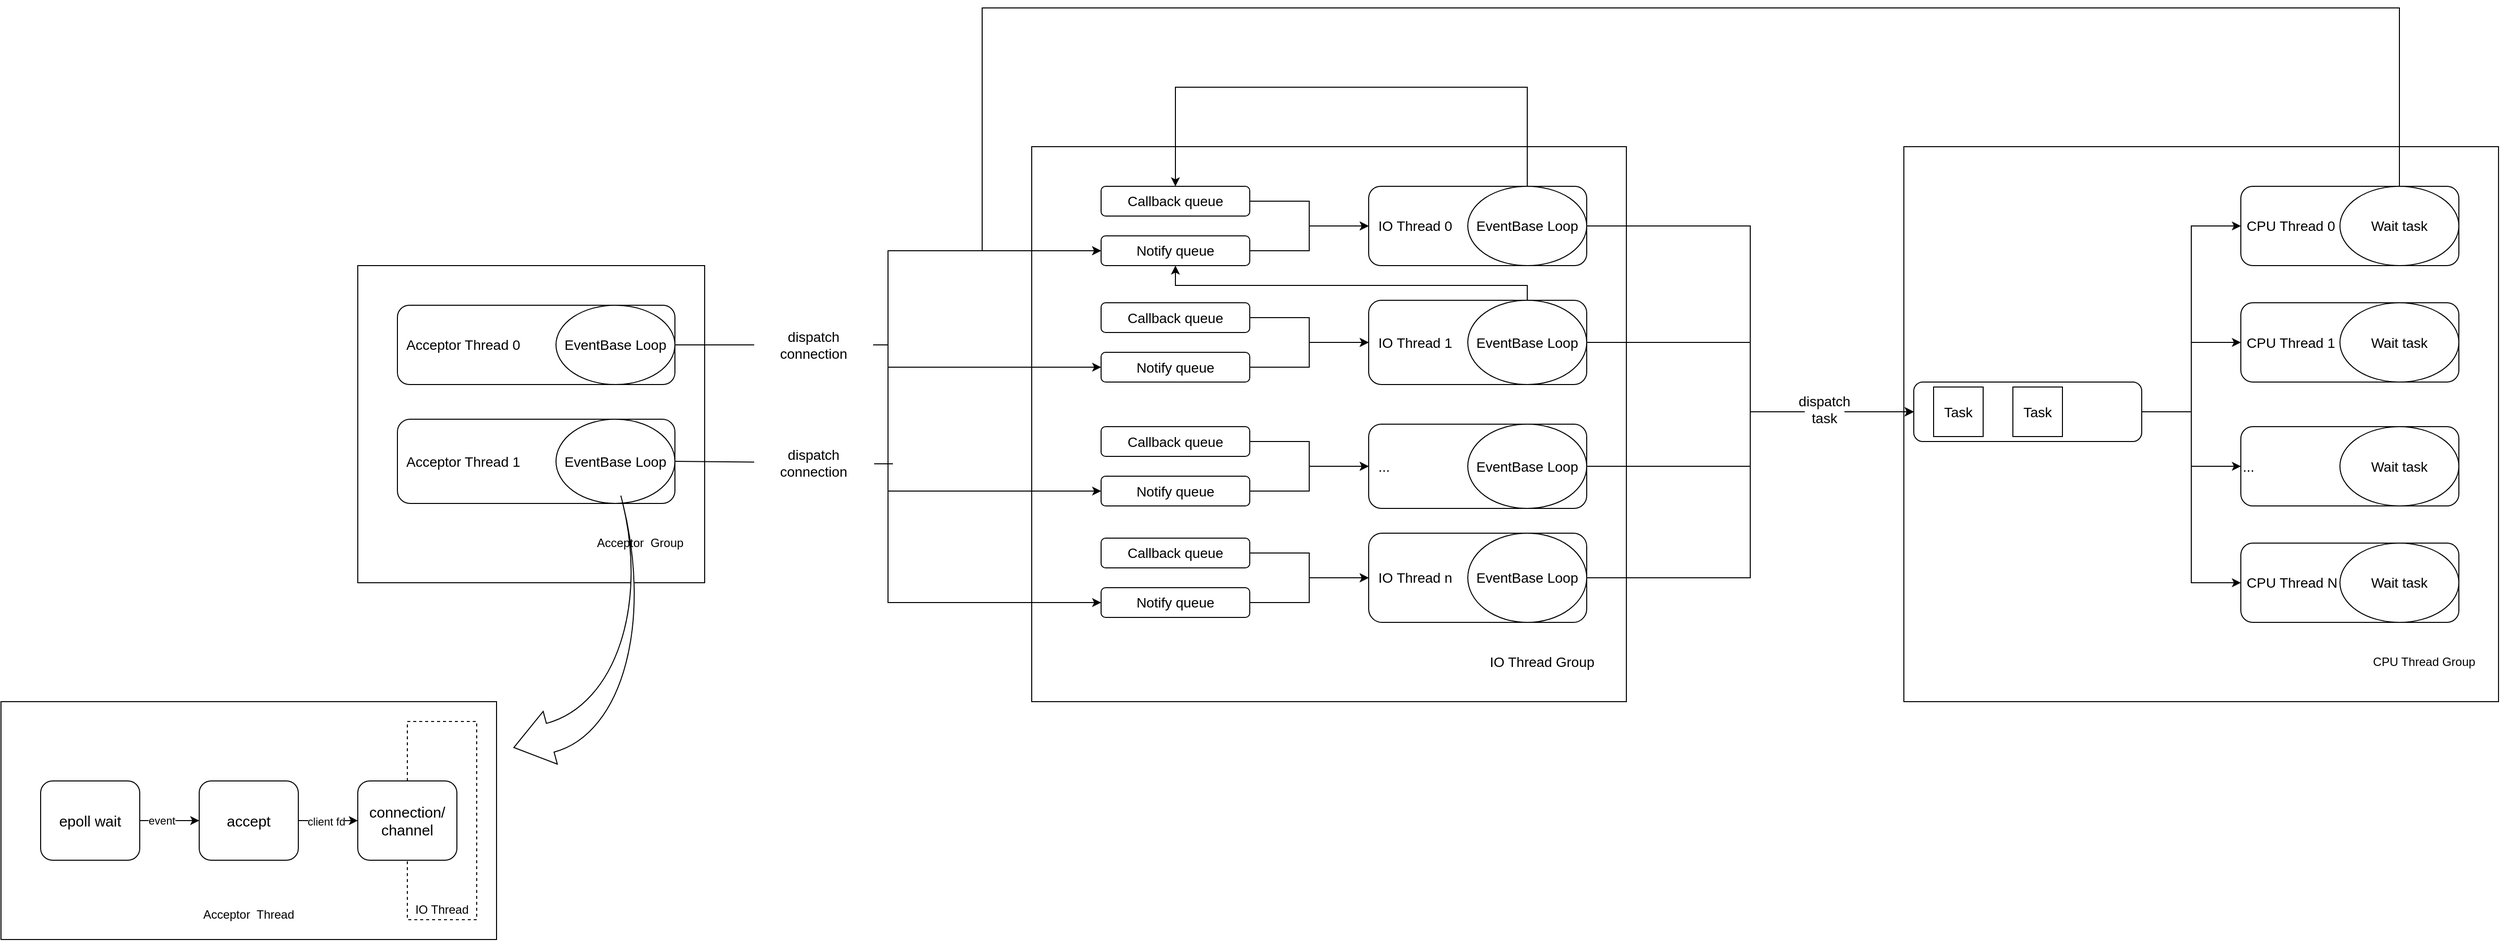 <mxfile pages="9">
    <diagram id="tZsiCXtC3AzwBzE6YN8N" name="线程模型">
        <mxGraphModel dx="3125" dy="2180" grid="1" gridSize="10" guides="1" tooltips="1" connect="1" arrows="1" fold="1" page="1" pageScale="1" pageWidth="4681" pageHeight="3300" math="0" shadow="0">
            <root>
                <mxCell id="0"/>
                <mxCell id="1" parent="0"/>
                <mxCell id="ynsahpqSX90pLFN7dlVy-1" value="" style="rounded=0;whiteSpace=wrap;html=1;" parent="1" vertex="1">
                    <mxGeometry x="280" y="1400" width="500" height="240" as="geometry"/>
                </mxCell>
                <mxCell id="ynsahpqSX90pLFN7dlVy-13" value="" style="rounded=0;whiteSpace=wrap;html=1;dashed=1;" parent="1" vertex="1">
                    <mxGeometry x="690" y="1420" width="70" height="200" as="geometry"/>
                </mxCell>
                <mxCell id="byl2Mmr0F14qx1OpY_dN-97" value="" style="rounded=0;whiteSpace=wrap;html=1;" parent="1" vertex="1">
                    <mxGeometry x="2200" y="840.0" width="600" height="560" as="geometry"/>
                </mxCell>
                <mxCell id="byl2Mmr0F14qx1OpY_dN-11" value="" style="rounded=0;whiteSpace=wrap;html=1;" parent="1" vertex="1">
                    <mxGeometry x="1320" y="840.0" width="600" height="560" as="geometry"/>
                </mxCell>
                <mxCell id="byl2Mmr0F14qx1OpY_dN-1" value="" style="rounded=0;whiteSpace=wrap;html=1;" parent="1" vertex="1">
                    <mxGeometry x="640" y="960" width="350" height="320" as="geometry"/>
                </mxCell>
                <mxCell id="byl2Mmr0F14qx1OpY_dN-73" style="edgeStyle=orthogonalEdgeStyle;rounded=0;orthogonalLoop=1;jettySize=auto;html=1;entryX=0;entryY=0.5;entryDx=0;entryDy=0;fontSize=14;" parent="1" source="byl2Mmr0F14qx1OpY_dN-2" target="byl2Mmr0F14qx1OpY_dN-54" edge="1">
                    <mxGeometry relative="1" as="geometry"/>
                </mxCell>
                <mxCell id="byl2Mmr0F14qx1OpY_dN-2" value="&amp;nbsp; Acceptor Thread 0" style="rounded=1;whiteSpace=wrap;html=1;fontSize=14;align=left;" parent="1" vertex="1">
                    <mxGeometry x="680" y="1000.0" width="280" height="80" as="geometry"/>
                </mxCell>
                <mxCell id="byl2Mmr0F14qx1OpY_dN-3" value="&lt;span style=&quot;font-size: 14px&quot;&gt;&amp;nbsp; Acceptor Thread 1&lt;/span&gt;" style="rounded=1;whiteSpace=wrap;html=1;align=left;fontSize=14;" parent="1" vertex="1">
                    <mxGeometry x="680" y="1115" width="280" height="85" as="geometry"/>
                </mxCell>
                <mxCell id="byl2Mmr0F14qx1OpY_dN-5" value="Acceptor&amp;nbsp; Group" style="text;html=1;strokeColor=none;fillColor=none;align=center;verticalAlign=middle;whiteSpace=wrap;rounded=0;" parent="1" vertex="1">
                    <mxGeometry x="860" y="1230" width="130" height="20" as="geometry"/>
                </mxCell>
                <mxCell id="byl2Mmr0F14qx1OpY_dN-72" style="edgeStyle=orthogonalEdgeStyle;rounded=0;orthogonalLoop=1;jettySize=auto;html=1;fontSize=14;entryX=0;entryY=0.5;entryDx=0;entryDy=0;" parent="1" source="byl2Mmr0F14qx1OpY_dN-7" target="byl2Mmr0F14qx1OpY_dN-49" edge="1">
                    <mxGeometry relative="1" as="geometry">
                        <mxPoint x="1400" y="945.0" as="targetPoint"/>
                    </mxGeometry>
                </mxCell>
                <mxCell id="byl2Mmr0F14qx1OpY_dN-74" style="edgeStyle=orthogonalEdgeStyle;rounded=0;orthogonalLoop=1;jettySize=auto;html=1;entryX=0;entryY=0.5;entryDx=0;entryDy=0;fontSize=14;" parent="1" source="byl2Mmr0F14qx1OpY_dN-7" target="byl2Mmr0F14qx1OpY_dN-59" edge="1">
                    <mxGeometry relative="1" as="geometry"/>
                </mxCell>
                <mxCell id="byl2Mmr0F14qx1OpY_dN-75" style="edgeStyle=orthogonalEdgeStyle;rounded=0;orthogonalLoop=1;jettySize=auto;html=1;entryX=0;entryY=0.5;entryDx=0;entryDy=0;fontSize=14;" parent="1" source="byl2Mmr0F14qx1OpY_dN-7" target="byl2Mmr0F14qx1OpY_dN-63" edge="1">
                    <mxGeometry relative="1" as="geometry"/>
                </mxCell>
                <mxCell id="byl2Mmr0F14qx1OpY_dN-7" value="EventBase Loop" style="ellipse;whiteSpace=wrap;html=1;fontSize=14;align=center;" parent="1" vertex="1">
                    <mxGeometry x="840" y="1000.0" width="120" height="80" as="geometry"/>
                </mxCell>
                <mxCell id="byl2Mmr0F14qx1OpY_dN-8" value="EventBase Loop" style="ellipse;whiteSpace=wrap;html=1;fontSize=14;align=center;" parent="1" vertex="1">
                    <mxGeometry x="840" y="1115" width="120" height="85" as="geometry"/>
                </mxCell>
                <mxCell id="byl2Mmr0F14qx1OpY_dN-12" value="&amp;nbsp; IO Thread 0" style="rounded=1;whiteSpace=wrap;html=1;fontSize=14;align=left;" parent="1" vertex="1">
                    <mxGeometry x="1660" y="880.0" width="220" height="80" as="geometry"/>
                </mxCell>
                <mxCell id="byl2Mmr0F14qx1OpY_dN-13" value="&lt;span style=&quot;font-size: 14px&quot;&gt;&amp;nbsp; IO Thread 1&lt;/span&gt;" style="rounded=1;whiteSpace=wrap;html=1;align=left;fontSize=14;" parent="1" vertex="1">
                    <mxGeometry x="1660" y="995.0" width="220" height="85" as="geometry"/>
                </mxCell>
                <mxCell id="byl2Mmr0F14qx1OpY_dN-14" value="&lt;font style=&quot;font-size: 14px&quot;&gt;IO Thread Group&lt;/font&gt;" style="text;html=1;strokeColor=none;fillColor=none;align=center;verticalAlign=middle;whiteSpace=wrap;rounded=0;" parent="1" vertex="1">
                    <mxGeometry x="1770" y="1350" width="130" height="20" as="geometry"/>
                </mxCell>
                <mxCell id="byl2Mmr0F14qx1OpY_dN-133" style="edgeStyle=orthogonalEdgeStyle;rounded=0;orthogonalLoop=1;jettySize=auto;html=1;entryX=0;entryY=0.5;entryDx=0;entryDy=0;fontSize=14;" parent="1" source="byl2Mmr0F14qx1OpY_dN-15" target="byl2Mmr0F14qx1OpY_dN-132" edge="1">
                    <mxGeometry relative="1" as="geometry"/>
                </mxCell>
                <mxCell id="byl2Mmr0F14qx1OpY_dN-144" style="edgeStyle=orthogonalEdgeStyle;rounded=0;orthogonalLoop=1;jettySize=auto;html=1;entryX=0.5;entryY=0;entryDx=0;entryDy=0;fontSize=14;" parent="1" source="byl2Mmr0F14qx1OpY_dN-15" target="byl2Mmr0F14qx1OpY_dN-47" edge="1">
                    <mxGeometry relative="1" as="geometry">
                        <Array as="points">
                            <mxPoint x="1820" y="780.0"/>
                            <mxPoint x="1465" y="780.0"/>
                        </Array>
                    </mxGeometry>
                </mxCell>
                <mxCell id="byl2Mmr0F14qx1OpY_dN-15" value="EventBase Loop" style="ellipse;whiteSpace=wrap;html=1;fontSize=14;align=center;" parent="1" vertex="1">
                    <mxGeometry x="1760" y="880.0" width="120" height="80" as="geometry"/>
                </mxCell>
                <mxCell id="byl2Mmr0F14qx1OpY_dN-134" style="edgeStyle=orthogonalEdgeStyle;rounded=0;orthogonalLoop=1;jettySize=auto;html=1;entryX=0;entryY=0.5;entryDx=0;entryDy=0;fontSize=14;" parent="1" source="byl2Mmr0F14qx1OpY_dN-16" target="byl2Mmr0F14qx1OpY_dN-132" edge="1">
                    <mxGeometry relative="1" as="geometry"/>
                </mxCell>
                <mxCell id="ynsahpqSX90pLFN7dlVy-19" style="edgeStyle=orthogonalEdgeStyle;rounded=0;orthogonalLoop=1;jettySize=auto;html=1;entryX=0.5;entryY=1;entryDx=0;entryDy=0;" parent="1" source="byl2Mmr0F14qx1OpY_dN-16" target="byl2Mmr0F14qx1OpY_dN-49" edge="1">
                    <mxGeometry relative="1" as="geometry">
                        <Array as="points">
                            <mxPoint x="1820" y="980"/>
                            <mxPoint x="1465" y="980"/>
                        </Array>
                    </mxGeometry>
                </mxCell>
                <mxCell id="byl2Mmr0F14qx1OpY_dN-16" value="EventBase Loop" style="ellipse;whiteSpace=wrap;html=1;fontSize=14;align=center;" parent="1" vertex="1">
                    <mxGeometry x="1760" y="995.0" width="120" height="85" as="geometry"/>
                </mxCell>
                <mxCell id="byl2Mmr0F14qx1OpY_dN-17" value="&lt;span style=&quot;font-size: 14px&quot;&gt;&amp;nbsp; ...&lt;/span&gt;" style="rounded=1;whiteSpace=wrap;html=1;align=left;fontSize=14;" parent="1" vertex="1">
                    <mxGeometry x="1660" y="1120" width="220" height="85" as="geometry"/>
                </mxCell>
                <mxCell id="byl2Mmr0F14qx1OpY_dN-18" value="&lt;span style=&quot;font-size: 14px&quot;&gt;&amp;nbsp; IO Thread n&lt;/span&gt;" style="rounded=1;whiteSpace=wrap;html=1;align=left;fontSize=14;" parent="1" vertex="1">
                    <mxGeometry x="1660" y="1230" width="220" height="90" as="geometry"/>
                </mxCell>
                <mxCell id="byl2Mmr0F14qx1OpY_dN-135" style="edgeStyle=orthogonalEdgeStyle;rounded=0;orthogonalLoop=1;jettySize=auto;html=1;entryX=0;entryY=0.5;entryDx=0;entryDy=0;fontSize=14;" parent="1" source="byl2Mmr0F14qx1OpY_dN-19" target="byl2Mmr0F14qx1OpY_dN-132" edge="1">
                    <mxGeometry relative="1" as="geometry"/>
                </mxCell>
                <mxCell id="byl2Mmr0F14qx1OpY_dN-19" value="EventBase Loop" style="ellipse;whiteSpace=wrap;html=1;fontSize=14;align=center;" parent="1" vertex="1">
                    <mxGeometry x="1760" y="1120" width="120" height="85" as="geometry"/>
                </mxCell>
                <mxCell id="byl2Mmr0F14qx1OpY_dN-136" style="edgeStyle=orthogonalEdgeStyle;rounded=0;orthogonalLoop=1;jettySize=auto;html=1;entryX=0;entryY=0.5;entryDx=0;entryDy=0;fontSize=14;" parent="1" source="byl2Mmr0F14qx1OpY_dN-20" target="byl2Mmr0F14qx1OpY_dN-132" edge="1">
                    <mxGeometry relative="1" as="geometry"/>
                </mxCell>
                <mxCell id="byl2Mmr0F14qx1OpY_dN-20" value="EventBase Loop" style="ellipse;whiteSpace=wrap;html=1;fontSize=14;align=center;" parent="1" vertex="1">
                    <mxGeometry x="1760" y="1230" width="120" height="90" as="geometry"/>
                </mxCell>
                <mxCell id="byl2Mmr0F14qx1OpY_dN-66" style="edgeStyle=orthogonalEdgeStyle;rounded=0;orthogonalLoop=1;jettySize=auto;html=1;fontSize=14;" parent="1" source="byl2Mmr0F14qx1OpY_dN-47" target="byl2Mmr0F14qx1OpY_dN-12" edge="1">
                    <mxGeometry relative="1" as="geometry"/>
                </mxCell>
                <mxCell id="byl2Mmr0F14qx1OpY_dN-47" value="Callback queue" style="rounded=1;whiteSpace=wrap;html=1;fontSize=14;align=center;" parent="1" vertex="1">
                    <mxGeometry x="1390" y="880.0" width="150" height="30" as="geometry"/>
                </mxCell>
                <mxCell id="byl2Mmr0F14qx1OpY_dN-67" style="edgeStyle=orthogonalEdgeStyle;rounded=0;orthogonalLoop=1;jettySize=auto;html=1;entryX=0;entryY=0.5;entryDx=0;entryDy=0;fontSize=14;" parent="1" source="byl2Mmr0F14qx1OpY_dN-49" target="byl2Mmr0F14qx1OpY_dN-12" edge="1">
                    <mxGeometry relative="1" as="geometry"/>
                </mxCell>
                <mxCell id="byl2Mmr0F14qx1OpY_dN-49" value="Notify queue" style="rounded=1;whiteSpace=wrap;html=1;fontSize=14;align=center;" parent="1" vertex="1">
                    <mxGeometry x="1390" y="930.0" width="150" height="30" as="geometry"/>
                </mxCell>
                <mxCell id="byl2Mmr0F14qx1OpY_dN-68" style="edgeStyle=orthogonalEdgeStyle;rounded=0;orthogonalLoop=1;jettySize=auto;html=1;fontSize=14;" parent="1" source="byl2Mmr0F14qx1OpY_dN-53" target="byl2Mmr0F14qx1OpY_dN-13" edge="1">
                    <mxGeometry relative="1" as="geometry"/>
                </mxCell>
                <mxCell id="byl2Mmr0F14qx1OpY_dN-53" value="Callback queue" style="rounded=1;whiteSpace=wrap;html=1;fontSize=14;align=center;" parent="1" vertex="1">
                    <mxGeometry x="1390" y="997.5" width="150" height="30" as="geometry"/>
                </mxCell>
                <mxCell id="byl2Mmr0F14qx1OpY_dN-69" style="edgeStyle=orthogonalEdgeStyle;rounded=0;orthogonalLoop=1;jettySize=auto;html=1;entryX=0;entryY=0.5;entryDx=0;entryDy=0;fontSize=14;" parent="1" source="byl2Mmr0F14qx1OpY_dN-54" target="byl2Mmr0F14qx1OpY_dN-13" edge="1">
                    <mxGeometry relative="1" as="geometry"/>
                </mxCell>
                <mxCell id="byl2Mmr0F14qx1OpY_dN-54" value="Notify queue" style="rounded=1;whiteSpace=wrap;html=1;fontSize=14;align=center;" parent="1" vertex="1">
                    <mxGeometry x="1390" y="1047.5" width="150" height="30" as="geometry"/>
                </mxCell>
                <mxCell id="byl2Mmr0F14qx1OpY_dN-95" style="edgeStyle=orthogonalEdgeStyle;rounded=0;orthogonalLoop=1;jettySize=auto;html=1;fontSize=14;" parent="1" source="byl2Mmr0F14qx1OpY_dN-58" target="byl2Mmr0F14qx1OpY_dN-17" edge="1">
                    <mxGeometry relative="1" as="geometry"/>
                </mxCell>
                <mxCell id="byl2Mmr0F14qx1OpY_dN-58" value="Callback queue" style="rounded=1;whiteSpace=wrap;html=1;fontSize=14;align=center;" parent="1" vertex="1">
                    <mxGeometry x="1390" y="1122.5" width="150" height="30" as="geometry"/>
                </mxCell>
                <mxCell id="byl2Mmr0F14qx1OpY_dN-96" style="edgeStyle=orthogonalEdgeStyle;rounded=0;orthogonalLoop=1;jettySize=auto;html=1;entryX=0;entryY=0.5;entryDx=0;entryDy=0;fontSize=14;" parent="1" source="byl2Mmr0F14qx1OpY_dN-59" target="byl2Mmr0F14qx1OpY_dN-17" edge="1">
                    <mxGeometry relative="1" as="geometry"/>
                </mxCell>
                <mxCell id="byl2Mmr0F14qx1OpY_dN-59" value="Notify queue" style="rounded=1;whiteSpace=wrap;html=1;fontSize=14;align=center;" parent="1" vertex="1">
                    <mxGeometry x="1390" y="1172.5" width="150" height="30" as="geometry"/>
                </mxCell>
                <mxCell id="byl2Mmr0F14qx1OpY_dN-78" style="edgeStyle=orthogonalEdgeStyle;rounded=0;orthogonalLoop=1;jettySize=auto;html=1;entryX=0;entryY=0.5;entryDx=0;entryDy=0;fontSize=14;" parent="1" source="byl2Mmr0F14qx1OpY_dN-62" target="byl2Mmr0F14qx1OpY_dN-18" edge="1">
                    <mxGeometry relative="1" as="geometry"/>
                </mxCell>
                <mxCell id="byl2Mmr0F14qx1OpY_dN-62" value="Callback queue" style="rounded=1;whiteSpace=wrap;html=1;fontSize=14;align=center;" parent="1" vertex="1">
                    <mxGeometry x="1390" y="1235" width="150" height="30" as="geometry"/>
                </mxCell>
                <mxCell id="byl2Mmr0F14qx1OpY_dN-79" style="edgeStyle=orthogonalEdgeStyle;rounded=0;orthogonalLoop=1;jettySize=auto;html=1;entryX=0;entryY=0.5;entryDx=0;entryDy=0;fontSize=14;" parent="1" source="byl2Mmr0F14qx1OpY_dN-63" target="byl2Mmr0F14qx1OpY_dN-18" edge="1">
                    <mxGeometry relative="1" as="geometry"/>
                </mxCell>
                <mxCell id="byl2Mmr0F14qx1OpY_dN-63" value="Notify queue" style="rounded=1;whiteSpace=wrap;html=1;fontSize=14;align=center;" parent="1" vertex="1">
                    <mxGeometry x="1390" y="1285" width="150" height="30" as="geometry"/>
                </mxCell>
                <mxCell id="byl2Mmr0F14qx1OpY_dN-77" value="" style="endArrow=none;html=1;fontSize=14;" parent="1" edge="1">
                    <mxGeometry width="50" height="50" relative="1" as="geometry">
                        <mxPoint x="1161" y="1160" as="sourcePoint"/>
                        <mxPoint x="1180" y="1160" as="targetPoint"/>
                    </mxGeometry>
                </mxCell>
                <mxCell id="byl2Mmr0F14qx1OpY_dN-88" value="dispatch connection" style="text;html=1;strokeColor=none;align=center;verticalAlign=middle;whiteSpace=wrap;rounded=0;fontSize=14;fillColor=#ffffff;" parent="1" vertex="1">
                    <mxGeometry x="1040" y="1030" width="120" height="20" as="geometry"/>
                </mxCell>
                <mxCell id="byl2Mmr0F14qx1OpY_dN-91" value="dispatch connection" style="text;html=1;strokeColor=none;align=center;verticalAlign=middle;whiteSpace=wrap;rounded=0;fontSize=14;fillColor=#ffffff;" parent="1" vertex="1">
                    <mxGeometry x="1040" y="1150" width="120" height="17.5" as="geometry"/>
                </mxCell>
                <mxCell id="byl2Mmr0F14qx1OpY_dN-92" value="" style="endArrow=none;html=1;fontSize=14;exitX=1;exitY=0.5;exitDx=0;exitDy=0;" parent="1" source="byl2Mmr0F14qx1OpY_dN-8" target="byl2Mmr0F14qx1OpY_dN-91" edge="1">
                    <mxGeometry width="50" height="50" relative="1" as="geometry">
                        <mxPoint x="960.0" y="1157.5" as="sourcePoint"/>
                        <mxPoint x="1180" y="1160" as="targetPoint"/>
                    </mxGeometry>
                </mxCell>
                <mxCell id="byl2Mmr0F14qx1OpY_dN-98" value="&amp;nbsp;CPU Thread 0" style="rounded=1;whiteSpace=wrap;html=1;fontSize=14;align=left;" parent="1" vertex="1">
                    <mxGeometry x="2540" y="880.0" width="220" height="80" as="geometry"/>
                </mxCell>
                <mxCell id="byl2Mmr0F14qx1OpY_dN-100" value="CPU Thread Group" style="text;html=1;strokeColor=none;fillColor=none;align=center;verticalAlign=middle;whiteSpace=wrap;rounded=0;" parent="1" vertex="1">
                    <mxGeometry x="2660" y="1350" width="130" height="20" as="geometry"/>
                </mxCell>
                <mxCell id="byl2Mmr0F14qx1OpY_dN-143" style="edgeStyle=orthogonalEdgeStyle;rounded=0;orthogonalLoop=1;jettySize=auto;html=1;entryX=0;entryY=0.5;entryDx=0;entryDy=0;fontSize=14;" parent="1" source="byl2Mmr0F14qx1OpY_dN-101" target="byl2Mmr0F14qx1OpY_dN-49" edge="1">
                    <mxGeometry relative="1" as="geometry">
                        <Array as="points">
                            <mxPoint x="2700" y="700.0"/>
                            <mxPoint x="1270" y="700.0"/>
                            <mxPoint x="1270" y="945.0"/>
                        </Array>
                    </mxGeometry>
                </mxCell>
                <mxCell id="byl2Mmr0F14qx1OpY_dN-101" value="Wait task" style="ellipse;whiteSpace=wrap;html=1;fontSize=14;align=center;" parent="1" vertex="1">
                    <mxGeometry x="2640" y="880.0" width="120" height="80" as="geometry"/>
                </mxCell>
                <mxCell id="byl2Mmr0F14qx1OpY_dN-126" value="&amp;nbsp;CPU Thread 1" style="rounded=1;whiteSpace=wrap;html=1;fontSize=14;align=left;" parent="1" vertex="1">
                    <mxGeometry x="2540" y="997.5" width="220" height="80" as="geometry"/>
                </mxCell>
                <mxCell id="byl2Mmr0F14qx1OpY_dN-127" value="Wait task" style="ellipse;whiteSpace=wrap;html=1;fontSize=14;align=center;" parent="1" vertex="1">
                    <mxGeometry x="2640" y="997.5" width="120" height="80" as="geometry"/>
                </mxCell>
                <mxCell id="byl2Mmr0F14qx1OpY_dN-128" value="..." style="rounded=1;whiteSpace=wrap;html=1;fontSize=14;align=left;" parent="1" vertex="1">
                    <mxGeometry x="2540" y="1122.5" width="220" height="80" as="geometry"/>
                </mxCell>
                <mxCell id="byl2Mmr0F14qx1OpY_dN-129" value="Wait task" style="ellipse;whiteSpace=wrap;html=1;fontSize=14;align=center;" parent="1" vertex="1">
                    <mxGeometry x="2640" y="1122.5" width="120" height="80" as="geometry"/>
                </mxCell>
                <mxCell id="byl2Mmr0F14qx1OpY_dN-130" value="&amp;nbsp;CPU Thread N" style="rounded=1;whiteSpace=wrap;html=1;fontSize=14;align=left;" parent="1" vertex="1">
                    <mxGeometry x="2540" y="1240" width="220" height="80" as="geometry"/>
                </mxCell>
                <mxCell id="byl2Mmr0F14qx1OpY_dN-131" value="Wait task" style="ellipse;whiteSpace=wrap;html=1;fontSize=14;align=center;" parent="1" vertex="1">
                    <mxGeometry x="2640" y="1240" width="120" height="80" as="geometry"/>
                </mxCell>
                <mxCell id="byl2Mmr0F14qx1OpY_dN-139" style="edgeStyle=orthogonalEdgeStyle;rounded=0;orthogonalLoop=1;jettySize=auto;html=1;entryX=0;entryY=0.5;entryDx=0;entryDy=0;fontSize=14;" parent="1" source="byl2Mmr0F14qx1OpY_dN-132" target="byl2Mmr0F14qx1OpY_dN-98" edge="1">
                    <mxGeometry relative="1" as="geometry"/>
                </mxCell>
                <mxCell id="byl2Mmr0F14qx1OpY_dN-140" style="edgeStyle=orthogonalEdgeStyle;rounded=0;orthogonalLoop=1;jettySize=auto;html=1;entryX=0;entryY=0.5;entryDx=0;entryDy=0;fontSize=14;" parent="1" source="byl2Mmr0F14qx1OpY_dN-132" target="byl2Mmr0F14qx1OpY_dN-126" edge="1">
                    <mxGeometry relative="1" as="geometry"/>
                </mxCell>
                <mxCell id="byl2Mmr0F14qx1OpY_dN-141" style="edgeStyle=orthogonalEdgeStyle;rounded=0;orthogonalLoop=1;jettySize=auto;html=1;entryX=0;entryY=0.5;entryDx=0;entryDy=0;fontSize=14;" parent="1" source="byl2Mmr0F14qx1OpY_dN-132" target="byl2Mmr0F14qx1OpY_dN-128" edge="1">
                    <mxGeometry relative="1" as="geometry"/>
                </mxCell>
                <mxCell id="byl2Mmr0F14qx1OpY_dN-142" style="edgeStyle=orthogonalEdgeStyle;rounded=0;orthogonalLoop=1;jettySize=auto;html=1;entryX=0;entryY=0.5;entryDx=0;entryDy=0;fontSize=14;" parent="1" source="byl2Mmr0F14qx1OpY_dN-132" target="byl2Mmr0F14qx1OpY_dN-130" edge="1">
                    <mxGeometry relative="1" as="geometry"/>
                </mxCell>
                <mxCell id="byl2Mmr0F14qx1OpY_dN-132" value="" style="rounded=1;whiteSpace=wrap;html=1;fillColor=#ffffff;fontSize=14;align=center;" parent="1" vertex="1">
                    <mxGeometry x="2210" y="1077.5" width="230" height="60" as="geometry"/>
                </mxCell>
                <mxCell id="byl2Mmr0F14qx1OpY_dN-137" value="dispatch&lt;br&gt;task" style="text;html=1;strokeColor=none;align=center;verticalAlign=middle;whiteSpace=wrap;rounded=0;fontSize=14;fillColor=#ffffff;" parent="1" vertex="1">
                    <mxGeometry x="2100" y="1095" width="40" height="20" as="geometry"/>
                </mxCell>
                <mxCell id="byl2Mmr0F14qx1OpY_dN-145" value="Task" style="rounded=0;whiteSpace=wrap;html=1;fillColor=#ffffff;fontSize=14;align=center;" parent="1" vertex="1">
                    <mxGeometry x="2230" y="1082.5" width="50" height="50" as="geometry"/>
                </mxCell>
                <mxCell id="byl2Mmr0F14qx1OpY_dN-146" value="Task" style="rounded=0;whiteSpace=wrap;html=1;fillColor=#ffffff;fontSize=14;align=center;" parent="1" vertex="1">
                    <mxGeometry x="2310" y="1082.5" width="50" height="50" as="geometry"/>
                </mxCell>
                <mxCell id="ynsahpqSX90pLFN7dlVy-4" style="edgeStyle=orthogonalEdgeStyle;rounded=0;orthogonalLoop=1;jettySize=auto;html=1;entryX=0;entryY=0.5;entryDx=0;entryDy=0;" parent="1" source="ynsahpqSX90pLFN7dlVy-2" target="ynsahpqSX90pLFN7dlVy-3" edge="1">
                    <mxGeometry relative="1" as="geometry"/>
                </mxCell>
                <mxCell id="ynsahpqSX90pLFN7dlVy-11" value="event" style="edgeLabel;html=1;align=center;verticalAlign=middle;resizable=0;points=[];" parent="ynsahpqSX90pLFN7dlVy-4" vertex="1" connectable="0">
                    <mxGeometry x="-0.268" relative="1" as="geometry">
                        <mxPoint as="offset"/>
                    </mxGeometry>
                </mxCell>
                <mxCell id="ynsahpqSX90pLFN7dlVy-2" value="&lt;font style=&quot;font-size: 15px&quot;&gt;epoll wait&lt;/font&gt;" style="rounded=1;whiteSpace=wrap;html=1;" parent="1" vertex="1">
                    <mxGeometry x="320" y="1480" width="100" height="80" as="geometry"/>
                </mxCell>
                <mxCell id="ynsahpqSX90pLFN7dlVy-6" style="edgeStyle=orthogonalEdgeStyle;rounded=0;orthogonalLoop=1;jettySize=auto;html=1;entryX=0;entryY=0.5;entryDx=0;entryDy=0;" parent="1" source="ynsahpqSX90pLFN7dlVy-3" target="ynsahpqSX90pLFN7dlVy-5" edge="1">
                    <mxGeometry relative="1" as="geometry"/>
                </mxCell>
                <mxCell id="ynsahpqSX90pLFN7dlVy-12" value="client fd" style="edgeLabel;html=1;align=center;verticalAlign=middle;resizable=0;points=[];" parent="ynsahpqSX90pLFN7dlVy-6" vertex="1" connectable="0">
                    <mxGeometry x="-0.088" y="-1" relative="1" as="geometry">
                        <mxPoint as="offset"/>
                    </mxGeometry>
                </mxCell>
                <mxCell id="ynsahpqSX90pLFN7dlVy-3" value="&lt;font style=&quot;font-size: 15px&quot;&gt;accept&lt;/font&gt;" style="rounded=1;whiteSpace=wrap;html=1;" parent="1" vertex="1">
                    <mxGeometry x="480" y="1480" width="100" height="80" as="geometry"/>
                </mxCell>
                <mxCell id="ynsahpqSX90pLFN7dlVy-5" value="&lt;span style=&quot;font-size: 15px&quot;&gt;connection/&lt;br&gt;channel&lt;/span&gt;" style="rounded=1;whiteSpace=wrap;html=1;" parent="1" vertex="1">
                    <mxGeometry x="640" y="1480" width="100" height="80" as="geometry"/>
                </mxCell>
                <mxCell id="ynsahpqSX90pLFN7dlVy-7" value="Acceptor&amp;nbsp; Thread" style="text;html=1;strokeColor=none;fillColor=none;align=center;verticalAlign=middle;whiteSpace=wrap;rounded=0;" parent="1" vertex="1">
                    <mxGeometry x="465" y="1605" width="130" height="20" as="geometry"/>
                </mxCell>
                <mxCell id="ynsahpqSX90pLFN7dlVy-8" value="" style="html=1;shadow=0;dashed=0;align=center;verticalAlign=middle;shape=mxgraph.arrows2.jumpInArrow;dy=15;dx=38;arrowHead=55;flipV=1;flipH=1;rotation=-15;" parent="1" vertex="1">
                    <mxGeometry x="770" y="1210" width="170" height="245" as="geometry"/>
                </mxCell>
                <mxCell id="ynsahpqSX90pLFN7dlVy-14" value="IO Thread" style="text;html=1;strokeColor=none;fillColor=none;align=center;verticalAlign=middle;whiteSpace=wrap;rounded=0;dashed=1;" parent="1" vertex="1">
                    <mxGeometry x="695" y="1600" width="60" height="20" as="geometry"/>
                </mxCell>
            </root>
        </mxGraphModel>
    </diagram>
    <diagram id="8fRiuhPzDZRPwBox64Bu" name="IO 模型 BIO">
        <mxGraphModel dx="3571" dy="2491" grid="1" gridSize="10" guides="1" tooltips="1" connect="1" arrows="1" fold="1" page="1" pageScale="1" pageWidth="4681" pageHeight="3300" math="0" shadow="0">
            <root>
                <mxCell id="TgGtqIUtoCtaPv5PLdpg-0"/>
                <mxCell id="TgGtqIUtoCtaPv5PLdpg-1" parent="TgGtqIUtoCtaPv5PLdpg-0"/>
                <mxCell id="TgGtqIUtoCtaPv5PLdpg-14" value="connect" style="edgeStyle=orthogonalEdgeStyle;rounded=0;orthogonalLoop=1;jettySize=auto;html=1;entryX=0;entryY=0.5;entryDx=0;entryDy=0;fontSize=40;" parent="TgGtqIUtoCtaPv5PLdpg-1" source="TgGtqIUtoCtaPv5PLdpg-2" target="TgGtqIUtoCtaPv5PLdpg-6" edge="1">
                    <mxGeometry relative="1" as="geometry"/>
                </mxCell>
                <mxCell id="TgGtqIUtoCtaPv5PLdpg-2" value="client" style="ellipse;whiteSpace=wrap;html=1;dashed=1;strokeColor=#6c8ebf;fontSize=40;fillColor=#dae8fc;" parent="TgGtqIUtoCtaPv5PLdpg-1" vertex="1">
                    <mxGeometry x="640" y="480" width="400" height="240" as="geometry"/>
                </mxCell>
                <mxCell id="TgGtqIUtoCtaPv5PLdpg-15" style="edgeStyle=orthogonalEdgeStyle;rounded=0;orthogonalLoop=1;jettySize=auto;html=1;entryX=0;entryY=0.5;entryDx=0;entryDy=0;fontSize=40;" parent="TgGtqIUtoCtaPv5PLdpg-1" source="TgGtqIUtoCtaPv5PLdpg-4" target="TgGtqIUtoCtaPv5PLdpg-7" edge="1">
                    <mxGeometry relative="1" as="geometry"/>
                </mxCell>
                <mxCell id="TgGtqIUtoCtaPv5PLdpg-20" value="connect" style="edgeLabel;html=1;align=center;verticalAlign=middle;resizable=0;points=[];fontSize=40;" parent="TgGtqIUtoCtaPv5PLdpg-15" vertex="1" connectable="0">
                    <mxGeometry x="0.023" relative="1" as="geometry">
                        <mxPoint as="offset"/>
                    </mxGeometry>
                </mxCell>
                <mxCell id="TgGtqIUtoCtaPv5PLdpg-4" value="client" style="ellipse;whiteSpace=wrap;html=1;dashed=1;strokeColor=#6c8ebf;fontSize=40;fillColor=#dae8fc;" parent="TgGtqIUtoCtaPv5PLdpg-1" vertex="1">
                    <mxGeometry x="640" y="760" width="400" height="240" as="geometry"/>
                </mxCell>
                <mxCell id="TgGtqIUtoCtaPv5PLdpg-16" style="edgeStyle=orthogonalEdgeStyle;rounded=0;orthogonalLoop=1;jettySize=auto;html=1;entryX=0;entryY=0.5;entryDx=0;entryDy=0;fontSize=40;" parent="TgGtqIUtoCtaPv5PLdpg-1" source="TgGtqIUtoCtaPv5PLdpg-5" target="TgGtqIUtoCtaPv5PLdpg-8" edge="1">
                    <mxGeometry relative="1" as="geometry"/>
                </mxCell>
                <mxCell id="TgGtqIUtoCtaPv5PLdpg-19" value="connect" style="edgeLabel;html=1;align=center;verticalAlign=middle;resizable=0;points=[];fontSize=40;" parent="TgGtqIUtoCtaPv5PLdpg-16" vertex="1" connectable="0">
                    <mxGeometry x="-0.018" y="4" relative="1" as="geometry">
                        <mxPoint as="offset"/>
                    </mxGeometry>
                </mxCell>
                <mxCell id="TgGtqIUtoCtaPv5PLdpg-5" value="client" style="ellipse;whiteSpace=wrap;html=1;dashed=1;strokeColor=#6c8ebf;fontSize=40;fillColor=#dae8fc;" parent="TgGtqIUtoCtaPv5PLdpg-1" vertex="1">
                    <mxGeometry x="640" y="1040" width="400" height="240" as="geometry"/>
                </mxCell>
                <mxCell id="TgGtqIUtoCtaPv5PLdpg-6" value="thread" style="ellipse;whiteSpace=wrap;html=1;dashed=1;strokeColor=#9673a6;fontSize=40;fillColor=#e1d5e7;" parent="TgGtqIUtoCtaPv5PLdpg-1" vertex="1">
                    <mxGeometry x="1480" y="480" width="400" height="240" as="geometry"/>
                </mxCell>
                <mxCell id="TgGtqIUtoCtaPv5PLdpg-7" value="thread" style="ellipse;whiteSpace=wrap;html=1;dashed=1;strokeColor=#9673a6;fontSize=40;fillColor=#e1d5e7;" parent="TgGtqIUtoCtaPv5PLdpg-1" vertex="1">
                    <mxGeometry x="1480" y="760" width="400" height="240" as="geometry"/>
                </mxCell>
                <mxCell id="TgGtqIUtoCtaPv5PLdpg-8" value="thread" style="ellipse;whiteSpace=wrap;html=1;dashed=1;strokeColor=#9673a6;fontSize=40;fillColor=#e1d5e7;" parent="TgGtqIUtoCtaPv5PLdpg-1" vertex="1">
                    <mxGeometry x="1480" y="1040" width="400" height="240" as="geometry"/>
                </mxCell>
                <mxCell id="TgGtqIUtoCtaPv5PLdpg-10" style="edgeStyle=orthogonalEdgeStyle;rounded=0;orthogonalLoop=1;jettySize=auto;html=1;entryX=1;entryY=0.5;entryDx=0;entryDy=0;fontSize=40;" parent="TgGtqIUtoCtaPv5PLdpg-1" source="TgGtqIUtoCtaPv5PLdpg-9" target="TgGtqIUtoCtaPv5PLdpg-6" edge="1">
                    <mxGeometry relative="1" as="geometry"/>
                </mxCell>
                <mxCell id="TgGtqIUtoCtaPv5PLdpg-12" style="edgeStyle=orthogonalEdgeStyle;rounded=0;orthogonalLoop=1;jettySize=auto;html=1;exitX=0;exitY=0.5;exitDx=0;exitDy=0;entryX=1;entryY=0.5;entryDx=0;entryDy=0;fontSize=40;" parent="TgGtqIUtoCtaPv5PLdpg-1" source="TgGtqIUtoCtaPv5PLdpg-9" target="TgGtqIUtoCtaPv5PLdpg-8" edge="1">
                    <mxGeometry relative="1" as="geometry"/>
                </mxCell>
                <mxCell id="TgGtqIUtoCtaPv5PLdpg-9" value="server" style="ellipse;whiteSpace=wrap;html=1;dashed=1;strokeColor=#d6b656;fontSize=40;fillColor=#fff2cc;" parent="TgGtqIUtoCtaPv5PLdpg-1" vertex="1">
                    <mxGeometry x="2120" y="760" width="400" height="240" as="geometry"/>
                </mxCell>
                <mxCell id="TgGtqIUtoCtaPv5PLdpg-11" value="create" style="edgeStyle=orthogonalEdgeStyle;rounded=0;orthogonalLoop=1;jettySize=auto;html=1;fontSize=40;" parent="TgGtqIUtoCtaPv5PLdpg-1" source="TgGtqIUtoCtaPv5PLdpg-9" edge="1">
                    <mxGeometry relative="1" as="geometry">
                        <mxPoint x="1890" y="880" as="targetPoint"/>
                    </mxGeometry>
                </mxCell>
            </root>
        </mxGraphModel>
    </diagram>
    <diagram id="L78eVW1KiChms7W23vTg" name="IO 模型 NIO">
        <mxGraphModel dx="1250" dy="872" grid="1" gridSize="10" guides="1" tooltips="1" connect="1" arrows="1" fold="1" page="1" pageScale="1" pageWidth="4681" pageHeight="3300" math="0" shadow="0">
            <root>
                <mxCell id="Fn4Q8T6CieA7IWvsRkhn-0"/>
                <mxCell id="Fn4Q8T6CieA7IWvsRkhn-1" parent="Fn4Q8T6CieA7IWvsRkhn-0"/>
                <mxCell id="nC5TcgANq-2LmoUqIB5_-0" value="" style="edgeStyle=orthogonalEdgeStyle;rounded=0;orthogonalLoop=1;jettySize=auto;html=1;entryX=0;entryY=0.5;entryDx=0;entryDy=0;fontSize=40;" parent="Fn4Q8T6CieA7IWvsRkhn-1" source="nC5TcgANq-2LmoUqIB5_-1" target="nC5TcgANq-2LmoUqIB5_-9" edge="1">
                    <mxGeometry x="-0.194" y="30" relative="1" as="geometry">
                        <mxPoint x="1480" y="600" as="targetPoint"/>
                        <mxPoint as="offset"/>
                    </mxGeometry>
                </mxCell>
                <mxCell id="nC5TcgANq-2LmoUqIB5_-1" value="client" style="ellipse;whiteSpace=wrap;html=1;dashed=1;strokeColor=#6c8ebf;fontSize=40;fillColor=#dae8fc;" parent="Fn4Q8T6CieA7IWvsRkhn-1" vertex="1">
                    <mxGeometry x="640" y="480" width="400" height="240" as="geometry"/>
                </mxCell>
                <mxCell id="nC5TcgANq-2LmoUqIB5_-2" style="edgeStyle=orthogonalEdgeStyle;rounded=0;orthogonalLoop=1;jettySize=auto;html=1;entryX=0;entryY=0.5;entryDx=0;entryDy=0;fontSize=40;" parent="Fn4Q8T6CieA7IWvsRkhn-1" source="nC5TcgANq-2LmoUqIB5_-4" target="nC5TcgANq-2LmoUqIB5_-9" edge="1">
                    <mxGeometry relative="1" as="geometry"/>
                </mxCell>
                <mxCell id="nC5TcgANq-2LmoUqIB5_-15" value="connect" style="edgeLabel;html=1;align=center;verticalAlign=middle;resizable=0;points=[];fontSize=40;" parent="nC5TcgANq-2LmoUqIB5_-2" vertex="1" connectable="0">
                    <mxGeometry x="-0.354" y="2" relative="1" as="geometry">
                        <mxPoint as="offset"/>
                    </mxGeometry>
                </mxCell>
                <mxCell id="nC5TcgANq-2LmoUqIB5_-4" value="client" style="ellipse;whiteSpace=wrap;html=1;dashed=1;strokeColor=#6c8ebf;fontSize=40;fillColor=#dae8fc;" parent="Fn4Q8T6CieA7IWvsRkhn-1" vertex="1">
                    <mxGeometry x="640" y="760" width="400" height="240" as="geometry"/>
                </mxCell>
                <mxCell id="nC5TcgANq-2LmoUqIB5_-5" style="edgeStyle=orthogonalEdgeStyle;rounded=0;orthogonalLoop=1;jettySize=auto;html=1;entryX=0;entryY=0.5;entryDx=0;entryDy=0;fontSize=40;" parent="Fn4Q8T6CieA7IWvsRkhn-1" source="nC5TcgANq-2LmoUqIB5_-7" target="nC5TcgANq-2LmoUqIB5_-9" edge="1">
                    <mxGeometry relative="1" as="geometry">
                        <mxPoint x="1480" y="1160" as="targetPoint"/>
                    </mxGeometry>
                </mxCell>
                <mxCell id="nC5TcgANq-2LmoUqIB5_-7" value="client" style="ellipse;whiteSpace=wrap;html=1;dashed=1;strokeColor=#6c8ebf;fontSize=40;fillColor=#dae8fc;" parent="Fn4Q8T6CieA7IWvsRkhn-1" vertex="1">
                    <mxGeometry x="640" y="1040" width="400" height="240" as="geometry"/>
                </mxCell>
                <mxCell id="nC5TcgANq-2LmoUqIB5_-9" value="&amp;nbsp; &amp;nbsp; &amp;nbsp; &amp;nbsp; thread" style="ellipse;whiteSpace=wrap;html=1;dashed=1;strokeColor=#9673a6;fontSize=40;fillColor=#e1d5e7;" parent="Fn4Q8T6CieA7IWvsRkhn-1" vertex="1">
                    <mxGeometry x="1480" y="680" width="550" height="400" as="geometry"/>
                </mxCell>
                <mxCell id="nC5TcgANq-2LmoUqIB5_-13" value="server" style="ellipse;whiteSpace=wrap;html=1;dashed=1;strokeColor=#d6b656;fontSize=40;fillColor=#fff2cc;" parent="Fn4Q8T6CieA7IWvsRkhn-1" vertex="1">
                    <mxGeometry x="2320" y="760" width="400" height="240" as="geometry"/>
                </mxCell>
                <mxCell id="nC5TcgANq-2LmoUqIB5_-14" value="create" style="edgeStyle=orthogonalEdgeStyle;rounded=0;orthogonalLoop=1;jettySize=auto;html=1;fontSize=40;entryX=1;entryY=0.5;entryDx=0;entryDy=0;" parent="Fn4Q8T6CieA7IWvsRkhn-1" source="nC5TcgANq-2LmoUqIB5_-13" target="nC5TcgANq-2LmoUqIB5_-9" edge="1">
                    <mxGeometry relative="1" as="geometry">
                        <mxPoint x="2030" y="880" as="targetPoint"/>
                    </mxGeometry>
                </mxCell>
                <mxCell id="nC5TcgANq-2LmoUqIB5_-16" value="selector" style="ellipse;whiteSpace=wrap;html=1;aspect=fixed;dashed=1;fontSize=40;strokeColor=#000000;" parent="Fn4Q8T6CieA7IWvsRkhn-1" vertex="1">
                    <mxGeometry x="1520" y="800" width="160" height="160" as="geometry"/>
                </mxCell>
            </root>
        </mxGraphModel>
    </diagram>
    <diagram id="aU1VtL0crWnmmaOHVNp1" name="EventBase">
        <mxGraphModel dx="1250" dy="872" grid="1" gridSize="10" guides="1" tooltips="1" connect="1" arrows="1" fold="1" page="1" pageScale="1" pageWidth="4681" pageHeight="3300" math="0" shadow="0">
            <root>
                <mxCell id="Q89inkBz7-tfA67GXlPF-0"/>
                <mxCell id="Q89inkBz7-tfA67GXlPF-1" parent="Q89inkBz7-tfA67GXlPF-0"/>
                <mxCell id="Q89inkBz7-tfA67GXlPF-2" value="" style="rounded=1;whiteSpace=wrap;html=1;dashed=1;fontSize=21;strokeColor=#000000;" parent="Q89inkBz7-tfA67GXlPF-1" vertex="1">
                    <mxGeometry x="560" y="120" width="1360" height="720" as="geometry"/>
                </mxCell>
                <mxCell id="Q89inkBz7-tfA67GXlPF-7" style="edgeStyle=orthogonalEdgeStyle;rounded=0;orthogonalLoop=1;jettySize=auto;html=1;entryX=0.5;entryY=0;entryDx=0;entryDy=0;fontSize=21;" parent="Q89inkBz7-tfA67GXlPF-1" source="Q89inkBz7-tfA67GXlPF-4" target="Q89inkBz7-tfA67GXlPF-5" edge="1">
                    <mxGeometry relative="1" as="geometry"/>
                </mxCell>
                <mxCell id="Q89inkBz7-tfA67GXlPF-4" value="run before loop callbacks&amp;nbsp;" style="ellipse;whiteSpace=wrap;html=1;dashed=1;fontSize=21;strokeColor=#000000;" parent="Q89inkBz7-tfA67GXlPF-1" vertex="1">
                    <mxGeometry x="692.5" y="190" width="145" height="80" as="geometry"/>
                </mxCell>
                <mxCell id="Q89inkBz7-tfA67GXlPF-9" style="edgeStyle=orthogonalEdgeStyle;rounded=0;orthogonalLoop=1;jettySize=auto;html=1;fontSize=21;" parent="Q89inkBz7-tfA67GXlPF-1" source="Q89inkBz7-tfA67GXlPF-5" target="Q89inkBz7-tfA67GXlPF-8" edge="1">
                    <mxGeometry relative="1" as="geometry"/>
                </mxCell>
                <mxCell id="Q89inkBz7-tfA67GXlPF-21" value="run" style="edgeStyle=orthogonalEdgeStyle;rounded=0;orthogonalLoop=1;jettySize=auto;html=1;entryX=0;entryY=0.5;entryDx=0;entryDy=0;fontSize=21;" parent="Q89inkBz7-tfA67GXlPF-1" source="Q89inkBz7-tfA67GXlPF-5" target="Q89inkBz7-tfA67GXlPF-20" edge="1">
                    <mxGeometry relative="1" as="geometry">
                        <Array as="points">
                            <mxPoint x="990" y="410"/>
                            <mxPoint x="990" y="410"/>
                        </Array>
                    </mxGeometry>
                </mxCell>
                <mxCell id="Q89inkBz7-tfA67GXlPF-5" value="epoll once" style="ellipse;whiteSpace=wrap;html=1;dashed=1;fontSize=21;strokeColor=#000000;" parent="Q89inkBz7-tfA67GXlPF-1" vertex="1">
                    <mxGeometry x="705" y="370" width="120" height="80" as="geometry"/>
                </mxCell>
                <mxCell id="Q89inkBz7-tfA67GXlPF-12" style="edgeStyle=orthogonalEdgeStyle;rounded=0;orthogonalLoop=1;jettySize=auto;html=1;entryX=0.5;entryY=0;entryDx=0;entryDy=0;fontSize=21;" parent="Q89inkBz7-tfA67GXlPF-1" source="Q89inkBz7-tfA67GXlPF-8" target="Q89inkBz7-tfA67GXlPF-10" edge="1">
                    <mxGeometry relative="1" as="geometry"/>
                </mxCell>
                <mxCell id="Q89inkBz7-tfA67GXlPF-16" value="consume" style="edgeStyle=orthogonalEdgeStyle;rounded=0;orthogonalLoop=1;jettySize=auto;html=1;fontSize=21;" parent="Q89inkBz7-tfA67GXlPF-1" source="Q89inkBz7-tfA67GXlPF-8" target="Q89inkBz7-tfA67GXlPF-14" edge="1">
                    <mxGeometry relative="1" as="geometry"/>
                </mxCell>
                <mxCell id="Q89inkBz7-tfA67GXlPF-18" style="edgeStyle=orthogonalEdgeStyle;rounded=0;orthogonalLoop=1;jettySize=auto;html=1;entryX=0;entryY=0.5;entryDx=0;entryDy=0;fontSize=21;" parent="Q89inkBz7-tfA67GXlPF-1" source="Q89inkBz7-tfA67GXlPF-10" target="Q89inkBz7-tfA67GXlPF-17" edge="1">
                    <mxGeometry relative="1" as="geometry"/>
                </mxCell>
                <mxCell id="Q89inkBz7-tfA67GXlPF-19" value="consume" style="edgeLabel;html=1;align=center;verticalAlign=middle;resizable=0;points=[];fontSize=21;" parent="Q89inkBz7-tfA67GXlPF-18" vertex="1" connectable="0">
                    <mxGeometry x="-0.049" y="3" relative="1" as="geometry">
                        <mxPoint as="offset"/>
                    </mxGeometry>
                </mxCell>
                <mxCell id="V0PVZdOfWjWM8dNn9tR7-11" style="edgeStyle=orthogonalEdgeStyle;rounded=0;orthogonalLoop=1;jettySize=auto;html=1;entryX=0.5;entryY=0;entryDx=0;entryDy=0;" parent="Q89inkBz7-tfA67GXlPF-1" source="Q89inkBz7-tfA67GXlPF-10" target="Q89inkBz7-tfA67GXlPF-4" edge="1">
                    <mxGeometry relative="1" as="geometry">
                        <Array as="points">
                            <mxPoint x="640" y="740"/>
                            <mxPoint x="640" y="170"/>
                            <mxPoint x="765" y="170"/>
                        </Array>
                    </mxGeometry>
                </mxCell>
                <mxCell id="Q89inkBz7-tfA67GXlPF-10" value="run notify queue" style="ellipse;whiteSpace=wrap;html=1;dashed=1;fontSize=21;strokeColor=#000000;" parent="Q89inkBz7-tfA67GXlPF-1" vertex="1">
                    <mxGeometry x="705" y="700" width="120" height="80" as="geometry"/>
                </mxCell>
                <mxCell id="Q89inkBz7-tfA67GXlPF-14" value="callbacks queue" style="rounded=1;whiteSpace=wrap;html=1;fontSize=21;strokeColor=#000000;" parent="Q89inkBz7-tfA67GXlPF-1" vertex="1">
                    <mxGeometry x="1080" y="550" width="250" height="60" as="geometry"/>
                </mxCell>
                <mxCell id="Q89inkBz7-tfA67GXlPF-17" value="NotificationQueue" style="rounded=1;whiteSpace=wrap;html=1;fontSize=21;strokeColor=#000000;" parent="Q89inkBz7-tfA67GXlPF-1" vertex="1">
                    <mxGeometry x="1080" y="710" width="250" height="60" as="geometry"/>
                </mxCell>
                <mxCell id="Q89inkBz7-tfA67GXlPF-22" value="update event" style="edgeStyle=orthogonalEdgeStyle;rounded=0;orthogonalLoop=1;jettySize=auto;html=1;entryX=0.775;entryY=0.1;entryDx=0;entryDy=0;entryPerimeter=0;fontSize=21;" parent="Q89inkBz7-tfA67GXlPF-1" source="Q89inkBz7-tfA67GXlPF-20" target="Q89inkBz7-tfA67GXlPF-5" edge="1">
                    <mxGeometry relative="1" as="geometry">
                        <Array as="points">
                            <mxPoint x="1140" y="290"/>
                            <mxPoint x="798" y="290"/>
                        </Array>
                    </mxGeometry>
                </mxCell>
                <mxCell id="Q89inkBz7-tfA67GXlPF-32" style="edgeStyle=orthogonalEdgeStyle;rounded=0;orthogonalLoop=1;jettySize=auto;html=1;entryX=0;entryY=0.5;entryDx=0;entryDy=0;fontSize=21;" parent="Q89inkBz7-tfA67GXlPF-1" source="Q89inkBz7-tfA67GXlPF-20" target="Q89inkBz7-tfA67GXlPF-23" edge="1">
                    <mxGeometry relative="1" as="geometry"/>
                </mxCell>
                <mxCell id="Q89inkBz7-tfA67GXlPF-33" style="edgeStyle=orthogonalEdgeStyle;rounded=0;orthogonalLoop=1;jettySize=auto;html=1;entryX=0;entryY=0.5;entryDx=0;entryDy=0;fontSize=21;" parent="Q89inkBz7-tfA67GXlPF-1" source="Q89inkBz7-tfA67GXlPF-20" target="Q89inkBz7-tfA67GXlPF-29" edge="1">
                    <mxGeometry relative="1" as="geometry"/>
                </mxCell>
                <mxCell id="Q89inkBz7-tfA67GXlPF-34" style="edgeStyle=orthogonalEdgeStyle;rounded=0;orthogonalLoop=1;jettySize=auto;html=1;entryX=0;entryY=0.5;entryDx=0;entryDy=0;fontSize=21;" parent="Q89inkBz7-tfA67GXlPF-1" source="Q89inkBz7-tfA67GXlPF-20" target="Q89inkBz7-tfA67GXlPF-31" edge="1">
                    <mxGeometry relative="1" as="geometry"/>
                </mxCell>
                <mxCell id="V0PVZdOfWjWM8dNn9tR7-13" style="edgeStyle=orthogonalEdgeStyle;rounded=0;orthogonalLoop=1;jettySize=auto;html=1;entryX=0;entryY=0;entryDx=105;entryDy=18;entryPerimeter=0;" parent="Q89inkBz7-tfA67GXlPF-1" source="Q89inkBz7-tfA67GXlPF-20" target="V0PVZdOfWjWM8dNn9tR7-4" edge="1">
                    <mxGeometry relative="1" as="geometry">
                        <Array as="points">
                            <mxPoint x="1150" y="510"/>
                            <mxPoint x="1765" y="510"/>
                        </Array>
                    </mxGeometry>
                </mxCell>
                <mxCell id="Q89inkBz7-tfA67GXlPF-20" value="event handles" style="rounded=1;whiteSpace=wrap;html=1;fontSize=21;strokeColor=#000000;" parent="Q89inkBz7-tfA67GXlPF-1" vertex="1">
                    <mxGeometry x="1090" y="380" width="120" height="60" as="geometry"/>
                </mxCell>
                <mxCell id="Q89inkBz7-tfA67GXlPF-23" value="AsyncTimeout&lt;br&gt;Handle" style="rounded=1;whiteSpace=wrap;html=1;fontSize=21;strokeColor=#000000;" parent="Q89inkBz7-tfA67GXlPF-1" vertex="1">
                    <mxGeometry x="1370" y="230" width="200" height="60" as="geometry"/>
                </mxCell>
                <mxCell id="Q89inkBz7-tfA67GXlPF-29" value="NotificationQueue Handle" style="rounded=1;whiteSpace=wrap;html=1;fontSize=21;strokeColor=#000000;" parent="Q89inkBz7-tfA67GXlPF-1" vertex="1">
                    <mxGeometry x="1370" y="320" width="200" height="60" as="geometry"/>
                </mxCell>
                <mxCell id="Q89inkBz7-tfA67GXlPF-31" value="Read/Write Handle" style="rounded=1;whiteSpace=wrap;html=1;fontSize=21;strokeColor=#000000;" parent="Q89inkBz7-tfA67GXlPF-1" vertex="1">
                    <mxGeometry x="1370" y="400" width="200" height="60" as="geometry"/>
                </mxCell>
                <mxCell id="V0PVZdOfWjWM8dNn9tR7-9" style="edgeStyle=orthogonalEdgeStyle;rounded=0;orthogonalLoop=1;jettySize=auto;html=1;entryX=1;entryY=1;entryDx=0;entryDy=0;" parent="Q89inkBz7-tfA67GXlPF-1" source="Q89inkBz7-tfA67GXlPF-35" target="Q89inkBz7-tfA67GXlPF-5" edge="1">
                    <mxGeometry relative="1" as="geometry">
                        <Array as="points">
                            <mxPoint x="1470" y="660"/>
                            <mxPoint x="890" y="660"/>
                            <mxPoint x="890" y="438"/>
                        </Array>
                    </mxGeometry>
                </mxCell>
                <mxCell id="V0PVZdOfWjWM8dNn9tR7-10" value="&lt;font style=&quot;font-size: 17px&quot;&gt;trigger event&lt;/font&gt;" style="edgeLabel;html=1;align=center;verticalAlign=middle;resizable=0;points=[];" parent="V0PVZdOfWjWM8dNn9tR7-9" vertex="1" connectable="0">
                    <mxGeometry x="0.075" y="-4" relative="1" as="geometry">
                        <mxPoint as="offset"/>
                    </mxGeometry>
                </mxCell>
                <mxCell id="Q89inkBz7-tfA67GXlPF-35" value="push back" style="html=1;shadow=0;dashed=0;align=center;verticalAlign=middle;shape=mxgraph.arrows2.arrow;dy=0.6;dx=40;flipH=1;notch=0;fontSize=21;strokeColor=#000000;" parent="Q89inkBz7-tfA67GXlPF-1" vertex="1">
                    <mxGeometry x="1397.5" y="710" width="145" height="60" as="geometry"/>
                </mxCell>
                <mxCell id="Q89inkBz7-tfA67GXlPF-8" value="run loop callbacks" style="ellipse;whiteSpace=wrap;html=1;dashed=1;fontSize=21;strokeColor=#000000;" parent="Q89inkBz7-tfA67GXlPF-1" vertex="1">
                    <mxGeometry x="705" y="540" width="120" height="80" as="geometry"/>
                </mxCell>
                <mxCell id="V0PVZdOfWjWM8dNn9tR7-7" style="edgeStyle=orthogonalEdgeStyle;rounded=0;orthogonalLoop=1;jettySize=auto;html=1;entryX=0;entryY=0.5;entryDx=0;entryDy=0;entryPerimeter=0;" parent="Q89inkBz7-tfA67GXlPF-1" source="V0PVZdOfWjWM8dNn9tR7-4" target="V0PVZdOfWjWM8dNn9tR7-5" edge="1">
                    <mxGeometry relative="1" as="geometry"/>
                </mxCell>
                <mxCell id="V0PVZdOfWjWM8dNn9tR7-8" style="edgeStyle=orthogonalEdgeStyle;rounded=0;orthogonalLoop=1;jettySize=auto;html=1;entryX=0;entryY=0.5;entryDx=0;entryDy=0;entryPerimeter=0;" parent="Q89inkBz7-tfA67GXlPF-1" source="V0PVZdOfWjWM8dNn9tR7-4" target="Q89inkBz7-tfA67GXlPF-35" edge="1">
                    <mxGeometry relative="1" as="geometry"/>
                </mxCell>
                <mxCell id="V0PVZdOfWjWM8dNn9tR7-4" value="runInEventBaseThread" style="html=1;shadow=0;dashed=0;align=center;verticalAlign=middle;shape=mxgraph.arrows2.arrow;dy=0.6;dx=40;flipH=1;notch=0;fontSize=21;strokeColor=#000000;" parent="Q89inkBz7-tfA67GXlPF-1" vertex="1">
                    <mxGeometry x="1620" y="620" width="250" height="60" as="geometry"/>
                </mxCell>
                <mxCell id="V0PVZdOfWjWM8dNn9tR7-5" value="push back" style="html=1;shadow=0;dashed=0;align=center;verticalAlign=middle;shape=mxgraph.arrows2.arrow;dy=0.6;dx=40;flipH=1;notch=0;fontSize=21;strokeColor=#000000;" parent="Q89inkBz7-tfA67GXlPF-1" vertex="1">
                    <mxGeometry x="1397.5" y="550" width="145" height="60" as="geometry"/>
                </mxCell>
            </root>
        </mxGraphModel>
    </diagram>
    <diagram id="kyp2wQyOdsCVEEax5IOt" name="IO Thread Pool">
        <mxGraphModel dx="1250" dy="872" grid="1" gridSize="10" guides="1" tooltips="1" connect="1" arrows="1" fold="1" page="1" pageScale="1" pageWidth="4681" pageHeight="3300" math="0" shadow="0">
            <root>
                <mxCell id="mdV9FK0Fr_tgG3Fe-X1y-0"/>
                <mxCell id="mdV9FK0Fr_tgG3Fe-X1y-1" parent="mdV9FK0Fr_tgG3Fe-X1y-0"/>
                <mxCell id="IeDNFxevbePq09-Yiob--0" value="" style="rounded=0;whiteSpace=wrap;html=1;" parent="mdV9FK0Fr_tgG3Fe-X1y-1" vertex="1">
                    <mxGeometry x="1320" y="840.0" width="600" height="560" as="geometry"/>
                </mxCell>
                <mxCell id="IeDNFxevbePq09-Yiob--1" value="&amp;nbsp; IO Thread 0" style="rounded=1;whiteSpace=wrap;html=1;fontSize=14;align=left;" parent="mdV9FK0Fr_tgG3Fe-X1y-1" vertex="1">
                    <mxGeometry x="1660" y="880.0" width="220" height="80" as="geometry"/>
                </mxCell>
                <mxCell id="IeDNFxevbePq09-Yiob--2" value="&lt;span style=&quot;font-size: 14px&quot;&gt;&amp;nbsp; IO Thread 1&lt;/span&gt;" style="rounded=1;whiteSpace=wrap;html=1;align=left;fontSize=14;" parent="mdV9FK0Fr_tgG3Fe-X1y-1" vertex="1">
                    <mxGeometry x="1660" y="995.0" width="220" height="85" as="geometry"/>
                </mxCell>
                <mxCell id="IeDNFxevbePq09-Yiob--3" value="&lt;font style=&quot;font-size: 14px&quot;&gt;IO Thread Group&lt;/font&gt;" style="text;html=1;strokeColor=none;fillColor=none;align=center;verticalAlign=middle;whiteSpace=wrap;rounded=0;" parent="mdV9FK0Fr_tgG3Fe-X1y-1" vertex="1">
                    <mxGeometry x="1770" y="1350" width="130" height="20" as="geometry"/>
                </mxCell>
                <mxCell id="IeDNFxevbePq09-Yiob--4" style="edgeStyle=orthogonalEdgeStyle;rounded=0;orthogonalLoop=1;jettySize=auto;html=1;entryX=0.5;entryY=0;entryDx=0;entryDy=0;fontSize=14;" parent="mdV9FK0Fr_tgG3Fe-X1y-1" source="IeDNFxevbePq09-Yiob--5" target="IeDNFxevbePq09-Yiob--13" edge="1">
                    <mxGeometry relative="1" as="geometry">
                        <Array as="points">
                            <mxPoint x="1820" y="780.0"/>
                            <mxPoint x="1465" y="780.0"/>
                        </Array>
                    </mxGeometry>
                </mxCell>
                <mxCell id="IeDNFxevbePq09-Yiob--5" value="EventBase Loop" style="ellipse;whiteSpace=wrap;html=1;fontSize=14;align=center;" parent="mdV9FK0Fr_tgG3Fe-X1y-1" vertex="1">
                    <mxGeometry x="1760" y="880.0" width="120" height="80" as="geometry"/>
                </mxCell>
                <mxCell id="IeDNFxevbePq09-Yiob--6" style="edgeStyle=orthogonalEdgeStyle;rounded=0;orthogonalLoop=1;jettySize=auto;html=1;entryX=0.5;entryY=1;entryDx=0;entryDy=0;" parent="mdV9FK0Fr_tgG3Fe-X1y-1" source="IeDNFxevbePq09-Yiob--7" target="IeDNFxevbePq09-Yiob--15" edge="1">
                    <mxGeometry relative="1" as="geometry">
                        <Array as="points">
                            <mxPoint x="1820" y="980"/>
                            <mxPoint x="1465" y="980"/>
                        </Array>
                    </mxGeometry>
                </mxCell>
                <mxCell id="IeDNFxevbePq09-Yiob--7" value="EventBase Loop" style="ellipse;whiteSpace=wrap;html=1;fontSize=14;align=center;" parent="mdV9FK0Fr_tgG3Fe-X1y-1" vertex="1">
                    <mxGeometry x="1760" y="995.0" width="120" height="85" as="geometry"/>
                </mxCell>
                <mxCell id="IeDNFxevbePq09-Yiob--8" value="&lt;span style=&quot;font-size: 14px&quot;&gt;&amp;nbsp; ...&lt;/span&gt;" style="rounded=1;whiteSpace=wrap;html=1;align=left;fontSize=14;" parent="mdV9FK0Fr_tgG3Fe-X1y-1" vertex="1">
                    <mxGeometry x="1660" y="1120" width="220" height="85" as="geometry"/>
                </mxCell>
                <mxCell id="IeDNFxevbePq09-Yiob--9" value="&lt;span style=&quot;font-size: 14px&quot;&gt;&amp;nbsp; IO Thread n&lt;/span&gt;" style="rounded=1;whiteSpace=wrap;html=1;align=left;fontSize=14;" parent="mdV9FK0Fr_tgG3Fe-X1y-1" vertex="1">
                    <mxGeometry x="1660" y="1230" width="220" height="90" as="geometry"/>
                </mxCell>
                <mxCell id="IeDNFxevbePq09-Yiob--10" value="EventBase Loop" style="ellipse;whiteSpace=wrap;html=1;fontSize=14;align=center;" parent="mdV9FK0Fr_tgG3Fe-X1y-1" vertex="1">
                    <mxGeometry x="1760" y="1120" width="120" height="85" as="geometry"/>
                </mxCell>
                <mxCell id="IeDNFxevbePq09-Yiob--11" value="EventBase Loop" style="ellipse;whiteSpace=wrap;html=1;fontSize=14;align=center;" parent="mdV9FK0Fr_tgG3Fe-X1y-1" vertex="1">
                    <mxGeometry x="1760" y="1230" width="120" height="90" as="geometry"/>
                </mxCell>
                <mxCell id="IeDNFxevbePq09-Yiob--12" style="edgeStyle=orthogonalEdgeStyle;rounded=0;orthogonalLoop=1;jettySize=auto;html=1;fontSize=14;" parent="mdV9FK0Fr_tgG3Fe-X1y-1" source="IeDNFxevbePq09-Yiob--13" target="IeDNFxevbePq09-Yiob--1" edge="1">
                    <mxGeometry relative="1" as="geometry"/>
                </mxCell>
                <mxCell id="IeDNFxevbePq09-Yiob--13" value="Callback queue" style="rounded=1;whiteSpace=wrap;html=1;fontSize=14;align=center;" parent="mdV9FK0Fr_tgG3Fe-X1y-1" vertex="1">
                    <mxGeometry x="1390" y="880.0" width="150" height="30" as="geometry"/>
                </mxCell>
                <mxCell id="IeDNFxevbePq09-Yiob--14" style="edgeStyle=orthogonalEdgeStyle;rounded=0;orthogonalLoop=1;jettySize=auto;html=1;entryX=0;entryY=0.5;entryDx=0;entryDy=0;fontSize=14;" parent="mdV9FK0Fr_tgG3Fe-X1y-1" source="IeDNFxevbePq09-Yiob--15" target="IeDNFxevbePq09-Yiob--1" edge="1">
                    <mxGeometry relative="1" as="geometry"/>
                </mxCell>
                <mxCell id="IeDNFxevbePq09-Yiob--15" value="Notify queue" style="rounded=1;whiteSpace=wrap;html=1;fontSize=14;align=center;" parent="mdV9FK0Fr_tgG3Fe-X1y-1" vertex="1">
                    <mxGeometry x="1390" y="930.0" width="150" height="30" as="geometry"/>
                </mxCell>
                <mxCell id="IeDNFxevbePq09-Yiob--16" style="edgeStyle=orthogonalEdgeStyle;rounded=0;orthogonalLoop=1;jettySize=auto;html=1;fontSize=14;" parent="mdV9FK0Fr_tgG3Fe-X1y-1" source="IeDNFxevbePq09-Yiob--17" target="IeDNFxevbePq09-Yiob--2" edge="1">
                    <mxGeometry relative="1" as="geometry"/>
                </mxCell>
                <mxCell id="IeDNFxevbePq09-Yiob--17" value="Callback queue" style="rounded=1;whiteSpace=wrap;html=1;fontSize=14;align=center;" parent="mdV9FK0Fr_tgG3Fe-X1y-1" vertex="1">
                    <mxGeometry x="1390" y="997.5" width="150" height="30" as="geometry"/>
                </mxCell>
                <mxCell id="IeDNFxevbePq09-Yiob--18" style="edgeStyle=orthogonalEdgeStyle;rounded=0;orthogonalLoop=1;jettySize=auto;html=1;entryX=0;entryY=0.5;entryDx=0;entryDy=0;fontSize=14;" parent="mdV9FK0Fr_tgG3Fe-X1y-1" source="IeDNFxevbePq09-Yiob--19" target="IeDNFxevbePq09-Yiob--2" edge="1">
                    <mxGeometry relative="1" as="geometry"/>
                </mxCell>
                <mxCell id="IeDNFxevbePq09-Yiob--19" value="Notify queue" style="rounded=1;whiteSpace=wrap;html=1;fontSize=14;align=center;" parent="mdV9FK0Fr_tgG3Fe-X1y-1" vertex="1">
                    <mxGeometry x="1390" y="1047.5" width="150" height="30" as="geometry"/>
                </mxCell>
                <mxCell id="IeDNFxevbePq09-Yiob--20" style="edgeStyle=orthogonalEdgeStyle;rounded=0;orthogonalLoop=1;jettySize=auto;html=1;fontSize=14;" parent="mdV9FK0Fr_tgG3Fe-X1y-1" source="IeDNFxevbePq09-Yiob--21" target="IeDNFxevbePq09-Yiob--8" edge="1">
                    <mxGeometry relative="1" as="geometry"/>
                </mxCell>
                <mxCell id="IeDNFxevbePq09-Yiob--21" value="Callback queue" style="rounded=1;whiteSpace=wrap;html=1;fontSize=14;align=center;" parent="mdV9FK0Fr_tgG3Fe-X1y-1" vertex="1">
                    <mxGeometry x="1390" y="1122.5" width="150" height="30" as="geometry"/>
                </mxCell>
                <mxCell id="IeDNFxevbePq09-Yiob--22" style="edgeStyle=orthogonalEdgeStyle;rounded=0;orthogonalLoop=1;jettySize=auto;html=1;entryX=0;entryY=0.5;entryDx=0;entryDy=0;fontSize=14;" parent="mdV9FK0Fr_tgG3Fe-X1y-1" source="IeDNFxevbePq09-Yiob--23" target="IeDNFxevbePq09-Yiob--8" edge="1">
                    <mxGeometry relative="1" as="geometry"/>
                </mxCell>
                <mxCell id="IeDNFxevbePq09-Yiob--23" value="Notify queue" style="rounded=1;whiteSpace=wrap;html=1;fontSize=14;align=center;" parent="mdV9FK0Fr_tgG3Fe-X1y-1" vertex="1">
                    <mxGeometry x="1390" y="1172.5" width="150" height="30" as="geometry"/>
                </mxCell>
                <mxCell id="IeDNFxevbePq09-Yiob--24" style="edgeStyle=orthogonalEdgeStyle;rounded=0;orthogonalLoop=1;jettySize=auto;html=1;entryX=0;entryY=0.5;entryDx=0;entryDy=0;fontSize=14;" parent="mdV9FK0Fr_tgG3Fe-X1y-1" source="IeDNFxevbePq09-Yiob--25" target="IeDNFxevbePq09-Yiob--9" edge="1">
                    <mxGeometry relative="1" as="geometry"/>
                </mxCell>
                <mxCell id="IeDNFxevbePq09-Yiob--25" value="Callback queue" style="rounded=1;whiteSpace=wrap;html=1;fontSize=14;align=center;" parent="mdV9FK0Fr_tgG3Fe-X1y-1" vertex="1">
                    <mxGeometry x="1390" y="1235" width="150" height="30" as="geometry"/>
                </mxCell>
                <mxCell id="IeDNFxevbePq09-Yiob--26" style="edgeStyle=orthogonalEdgeStyle;rounded=0;orthogonalLoop=1;jettySize=auto;html=1;entryX=0;entryY=0.5;entryDx=0;entryDy=0;fontSize=14;" parent="mdV9FK0Fr_tgG3Fe-X1y-1" source="IeDNFxevbePq09-Yiob--27" target="IeDNFxevbePq09-Yiob--9" edge="1">
                    <mxGeometry relative="1" as="geometry"/>
                </mxCell>
                <mxCell id="IeDNFxevbePq09-Yiob--27" value="Notify queue" style="rounded=1;whiteSpace=wrap;html=1;fontSize=14;align=center;" parent="mdV9FK0Fr_tgG3Fe-X1y-1" vertex="1">
                    <mxGeometry x="1390" y="1285" width="150" height="30" as="geometry"/>
                </mxCell>
                <mxCell id="D9gHzE547QL1P6M_OuI1-2" style="edgeStyle=orthogonalEdgeStyle;rounded=0;orthogonalLoop=1;jettySize=auto;html=1;entryX=0;entryY=0.5;entryDx=0;entryDy=0;" parent="mdV9FK0Fr_tgG3Fe-X1y-1" source="D9gHzE547QL1P6M_OuI1-1" target="IeDNFxevbePq09-Yiob--15" edge="1">
                    <mxGeometry relative="1" as="geometry"/>
                </mxCell>
                <mxCell id="D9gHzE547QL1P6M_OuI1-3" style="edgeStyle=orthogonalEdgeStyle;rounded=0;orthogonalLoop=1;jettySize=auto;html=1;entryX=0;entryY=0.5;entryDx=0;entryDy=0;" parent="mdV9FK0Fr_tgG3Fe-X1y-1" source="D9gHzE547QL1P6M_OuI1-1" target="IeDNFxevbePq09-Yiob--19" edge="1">
                    <mxGeometry relative="1" as="geometry"/>
                </mxCell>
                <mxCell id="D9gHzE547QL1P6M_OuI1-4" style="edgeStyle=orthogonalEdgeStyle;rounded=0;orthogonalLoop=1;jettySize=auto;html=1;entryX=0;entryY=0.5;entryDx=0;entryDy=0;" parent="mdV9FK0Fr_tgG3Fe-X1y-1" source="D9gHzE547QL1P6M_OuI1-1" target="IeDNFxevbePq09-Yiob--23" edge="1">
                    <mxGeometry relative="1" as="geometry"/>
                </mxCell>
                <mxCell id="D9gHzE547QL1P6M_OuI1-5" style="edgeStyle=orthogonalEdgeStyle;rounded=0;orthogonalLoop=1;jettySize=auto;html=1;entryX=0;entryY=0.5;entryDx=0;entryDy=0;" parent="mdV9FK0Fr_tgG3Fe-X1y-1" source="D9gHzE547QL1P6M_OuI1-1" target="IeDNFxevbePq09-Yiob--27" edge="1">
                    <mxGeometry relative="1" as="geometry"/>
                </mxCell>
                <mxCell id="D9gHzE547QL1P6M_OuI1-6" value="round robin" style="edgeLabel;html=1;align=center;verticalAlign=middle;resizable=0;points=[];fontSize=16;" parent="D9gHzE547QL1P6M_OuI1-5" vertex="1" connectable="0">
                    <mxGeometry x="-0.722" y="-3" relative="1" as="geometry">
                        <mxPoint x="1" as="offset"/>
                    </mxGeometry>
                </mxCell>
                <mxCell id="D9gHzE547QL1P6M_OuI1-1" value="" style="html=1;shadow=0;dashed=0;align=center;verticalAlign=middle;shape=mxgraph.arrows2.arrow;dy=0.6;dx=40;notch=0;" parent="mdV9FK0Fr_tgG3Fe-X1y-1" vertex="1">
                    <mxGeometry x="850" y="1082.5" width="100" height="70" as="geometry"/>
                </mxCell>
            </root>
        </mxGraphModel>
    </diagram>
    <diagram id="u8-JECjrlqkLwRrinI1D" name="CPU Thread Pool">
        <mxGraphModel dx="1250" dy="872" grid="1" gridSize="10" guides="1" tooltips="1" connect="1" arrows="1" fold="1" page="1" pageScale="1" pageWidth="4681" pageHeight="3300" math="0" shadow="0">
            <root>
                <mxCell id="zcoDB9Mf3C6Ip7t-oTyH-0"/>
                <mxCell id="zcoDB9Mf3C6Ip7t-oTyH-1" parent="zcoDB9Mf3C6Ip7t-oTyH-0"/>
                <mxCell id="zcoDB9Mf3C6Ip7t-oTyH-14" value="" style="rounded=1;whiteSpace=wrap;html=1;fontSize=21;strokeColor=#000000;" parent="zcoDB9Mf3C6Ip7t-oTyH-1" vertex="1">
                    <mxGeometry x="1320" y="520" width="550" height="480" as="geometry"/>
                </mxCell>
                <mxCell id="zcoDB9Mf3C6Ip7t-oTyH-26" style="edgeStyle=orthogonalEdgeStyle;rounded=0;orthogonalLoop=1;jettySize=auto;html=1;entryX=0;entryY=0.5;entryDx=0;entryDy=0;fontSize=21;" parent="zcoDB9Mf3C6Ip7t-oTyH-1" source="zcoDB9Mf3C6Ip7t-oTyH-2" target="zcoDB9Mf3C6Ip7t-oTyH-15" edge="1">
                    <mxGeometry relative="1" as="geometry">
                        <Array as="points">
                            <mxPoint x="1280" y="760"/>
                            <mxPoint x="1280" y="630"/>
                        </Array>
                    </mxGeometry>
                </mxCell>
                <mxCell id="zcoDB9Mf3C6Ip7t-oTyH-27" style="edgeStyle=orthogonalEdgeStyle;rounded=0;orthogonalLoop=1;jettySize=auto;html=1;entryX=0;entryY=0.5;entryDx=0;entryDy=0;fontSize=21;" parent="zcoDB9Mf3C6Ip7t-oTyH-1" source="zcoDB9Mf3C6Ip7t-oTyH-2" target="zcoDB9Mf3C6Ip7t-oTyH-21" edge="1">
                    <mxGeometry relative="1" as="geometry"/>
                </mxCell>
                <mxCell id="zcoDB9Mf3C6Ip7t-oTyH-2" value="" style="rounded=1;whiteSpace=wrap;html=1;fontSize=21;strokeColor=#000000;" parent="zcoDB9Mf3C6Ip7t-oTyH-1" vertex="1">
                    <mxGeometry x="760" y="720" width="420" height="80" as="geometry"/>
                </mxCell>
                <mxCell id="zcoDB9Mf3C6Ip7t-oTyH-4" style="edgeStyle=orthogonalEdgeStyle;rounded=0;orthogonalLoop=1;jettySize=auto;html=1;entryX=0;entryY=0.5;entryDx=0;entryDy=0;fontSize=21;" parent="zcoDB9Mf3C6Ip7t-oTyH-1" source="zcoDB9Mf3C6Ip7t-oTyH-3" target="zcoDB9Mf3C6Ip7t-oTyH-2" edge="1">
                    <mxGeometry relative="1" as="geometry"/>
                </mxCell>
                <mxCell id="zcoDB9Mf3C6Ip7t-oTyH-3" value="productor" style="ellipse;whiteSpace=wrap;html=1;fontSize=21;strokeColor=#000000;" parent="zcoDB9Mf3C6Ip7t-oTyH-1" vertex="1">
                    <mxGeometry x="400" y="600" width="120" height="80" as="geometry"/>
                </mxCell>
                <mxCell id="zcoDB9Mf3C6Ip7t-oTyH-9" style="edgeStyle=orthogonalEdgeStyle;rounded=0;orthogonalLoop=1;jettySize=auto;html=1;entryX=0;entryY=0.5;entryDx=0;entryDy=0;fontSize=21;" parent="zcoDB9Mf3C6Ip7t-oTyH-1" source="zcoDB9Mf3C6Ip7t-oTyH-5" target="zcoDB9Mf3C6Ip7t-oTyH-2" edge="1">
                    <mxGeometry relative="1" as="geometry"/>
                </mxCell>
                <mxCell id="zcoDB9Mf3C6Ip7t-oTyH-5" value="productor" style="ellipse;whiteSpace=wrap;html=1;fontSize=21;strokeColor=#000000;" parent="zcoDB9Mf3C6Ip7t-oTyH-1" vertex="1">
                    <mxGeometry x="400" y="840" width="120" height="80" as="geometry"/>
                </mxCell>
                <mxCell id="zcoDB9Mf3C6Ip7t-oTyH-8" style="edgeStyle=orthogonalEdgeStyle;rounded=0;orthogonalLoop=1;jettySize=auto;html=1;entryX=0;entryY=0.5;entryDx=0;entryDy=0;fontSize=21;" parent="zcoDB9Mf3C6Ip7t-oTyH-1" source="zcoDB9Mf3C6Ip7t-oTyH-6" target="zcoDB9Mf3C6Ip7t-oTyH-2" edge="1">
                    <mxGeometry relative="1" as="geometry"/>
                </mxCell>
                <mxCell id="zcoDB9Mf3C6Ip7t-oTyH-6" value="productor" style="ellipse;whiteSpace=wrap;html=1;fontSize=21;strokeColor=#000000;" parent="zcoDB9Mf3C6Ip7t-oTyH-1" vertex="1">
                    <mxGeometry x="400" y="720" width="120" height="80" as="geometry"/>
                </mxCell>
                <mxCell id="zcoDB9Mf3C6Ip7t-oTyH-10" value="task" style="rounded=1;whiteSpace=wrap;html=1;fontSize=21;strokeColor=#000000;" parent="zcoDB9Mf3C6Ip7t-oTyH-1" vertex="1">
                    <mxGeometry x="780" y="730" width="80" height="60" as="geometry"/>
                </mxCell>
                <mxCell id="zcoDB9Mf3C6Ip7t-oTyH-28" style="edgeStyle=orthogonalEdgeStyle;rounded=0;orthogonalLoop=1;jettySize=auto;html=1;entryX=0;entryY=0.5;entryDx=0;entryDy=0;fontSize=21;" parent="zcoDB9Mf3C6Ip7t-oTyH-1" source="zcoDB9Mf3C6Ip7t-oTyH-11" target="zcoDB9Mf3C6Ip7t-oTyH-23" edge="1">
                    <mxGeometry relative="1" as="geometry"/>
                </mxCell>
                <mxCell id="zcoDB9Mf3C6Ip7t-oTyH-11" value="task" style="rounded=1;whiteSpace=wrap;html=1;fontSize=21;strokeColor=#000000;" parent="zcoDB9Mf3C6Ip7t-oTyH-1" vertex="1">
                    <mxGeometry x="1080" y="730" width="80" height="60" as="geometry"/>
                </mxCell>
                <mxCell id="zcoDB9Mf3C6Ip7t-oTyH-12" value="task" style="rounded=1;whiteSpace=wrap;html=1;fontSize=21;strokeColor=#000000;" parent="zcoDB9Mf3C6Ip7t-oTyH-1" vertex="1">
                    <mxGeometry x="880" y="730" width="80" height="60" as="geometry"/>
                </mxCell>
                <mxCell id="zcoDB9Mf3C6Ip7t-oTyH-13" value="task" style="rounded=1;whiteSpace=wrap;html=1;fontSize=21;strokeColor=#000000;" parent="zcoDB9Mf3C6Ip7t-oTyH-1" vertex="1">
                    <mxGeometry x="980" y="730" width="80" height="60" as="geometry"/>
                </mxCell>
                <mxCell id="zcoDB9Mf3C6Ip7t-oTyH-15" value="work thread" style="rounded=1;whiteSpace=wrap;html=1;fontSize=21;strokeColor=#000000;" parent="zcoDB9Mf3C6Ip7t-oTyH-1" vertex="1">
                    <mxGeometry x="1400" y="600" width="120" height="60" as="geometry"/>
                </mxCell>
                <mxCell id="zcoDB9Mf3C6Ip7t-oTyH-16" value="" style="rounded=1;whiteSpace=wrap;html=1;fontSize=21;strokeColor=#000000;" parent="zcoDB9Mf3C6Ip7t-oTyH-1" vertex="1">
                    <mxGeometry x="1620" y="630" width="220" height="270" as="geometry"/>
                </mxCell>
                <mxCell id="zcoDB9Mf3C6Ip7t-oTyH-20" style="edgeStyle=orthogonalEdgeStyle;rounded=0;orthogonalLoop=1;jettySize=auto;html=1;entryX=0.5;entryY=0;entryDx=0;entryDy=0;fontSize=21;" parent="zcoDB9Mf3C6Ip7t-oTyH-1" source="zcoDB9Mf3C6Ip7t-oTyH-17" target="zcoDB9Mf3C6Ip7t-oTyH-18" edge="1">
                    <mxGeometry relative="1" as="geometry"/>
                </mxCell>
                <mxCell id="zcoDB9Mf3C6Ip7t-oTyH-17" value="wati task" style="rounded=1;whiteSpace=wrap;html=1;fontSize=21;strokeColor=#000000;" parent="zcoDB9Mf3C6Ip7t-oTyH-1" vertex="1">
                    <mxGeometry x="1680" y="680" width="120" height="60" as="geometry"/>
                </mxCell>
                <mxCell id="zcoDB9Mf3C6Ip7t-oTyH-19" style="edgeStyle=orthogonalEdgeStyle;rounded=0;orthogonalLoop=1;jettySize=auto;html=1;entryX=0.5;entryY=0;entryDx=0;entryDy=0;fontSize=21;" parent="zcoDB9Mf3C6Ip7t-oTyH-1" source="zcoDB9Mf3C6Ip7t-oTyH-18" target="zcoDB9Mf3C6Ip7t-oTyH-17" edge="1">
                    <mxGeometry relative="1" as="geometry">
                        <Array as="points">
                            <mxPoint x="1740" y="850"/>
                            <mxPoint x="1650" y="850"/>
                            <mxPoint x="1650" y="660"/>
                            <mxPoint x="1740" y="660"/>
                        </Array>
                    </mxGeometry>
                </mxCell>
                <mxCell id="zcoDB9Mf3C6Ip7t-oTyH-18" value="run task" style="rounded=1;whiteSpace=wrap;html=1;fontSize=21;strokeColor=#000000;" parent="zcoDB9Mf3C6Ip7t-oTyH-1" vertex="1">
                    <mxGeometry x="1680" y="770" width="120" height="60" as="geometry"/>
                </mxCell>
                <mxCell id="zcoDB9Mf3C6Ip7t-oTyH-21" value="work thread" style="rounded=1;whiteSpace=wrap;html=1;fontSize=21;strokeColor=#000000;" parent="zcoDB9Mf3C6Ip7t-oTyH-1" vertex="1">
                    <mxGeometry x="1400" y="730" width="120" height="60" as="geometry"/>
                </mxCell>
                <mxCell id="zcoDB9Mf3C6Ip7t-oTyH-23" value="work thread" style="rounded=1;whiteSpace=wrap;html=1;fontSize=21;strokeColor=#000000;" parent="zcoDB9Mf3C6Ip7t-oTyH-1" vertex="1">
                    <mxGeometry x="1400" y="860" width="120" height="60" as="geometry"/>
                </mxCell>
                <mxCell id="zcoDB9Mf3C6Ip7t-oTyH-25" value="work thread" style="text;html=1;strokeColor=none;fillColor=none;align=center;verticalAlign=middle;whiteSpace=wrap;rounded=0;fontSize=21;" parent="zcoDB9Mf3C6Ip7t-oTyH-1" vertex="1">
                    <mxGeometry x="1730" y="860" width="90" height="20" as="geometry"/>
                </mxCell>
            </root>
        </mxGraphModel>
    </diagram>
    <diagram id="GJk3mW0x3yDswImL2msV" name="wangle pipeline">
        <mxGraphModel dx="1577" dy="928" grid="1" gridSize="10" guides="1" tooltips="1" connect="1" arrows="1" fold="1" page="1" pageScale="1" pageWidth="4681" pageHeight="3300" math="0" shadow="0">
            <root>
                <mxCell id="IX3hmaIQAaQ-eyA3aYVz-0"/>
                <mxCell id="IX3hmaIQAaQ-eyA3aYVz-1" parent="IX3hmaIQAaQ-eyA3aYVz-0"/>
                <mxCell id="K5YXofAu34oYlRbj1lat-0" value="" style="rounded=1;whiteSpace=wrap;html=1;fillColor=#ffffff;fontSize=14;align=center;arcSize=0;" vertex="1" parent="IX3hmaIQAaQ-eyA3aYVz-1">
                    <mxGeometry x="1360" y="1520" width="1080" height="360" as="geometry"/>
                </mxCell>
                <mxCell id="K5YXofAu34oYlRbj1lat-1" value="" style="rounded=0;whiteSpace=wrap;html=1;fillColor=#ffffff;fontSize=14;align=center;dashed=1;" vertex="1" parent="IX3hmaIQAaQ-eyA3aYVz-1">
                    <mxGeometry x="1380" y="1540" width="480" height="320" as="geometry"/>
                </mxCell>
                <mxCell id="K5YXofAu34oYlRbj1lat-2" value="wangle pipeline" style="text;html=1;strokeColor=none;fillColor=none;align=center;verticalAlign=middle;whiteSpace=wrap;rounded=0;" vertex="1" parent="IX3hmaIQAaQ-eyA3aYVz-1">
                    <mxGeometry x="2290" y="1850" width="130" height="20" as="geometry"/>
                </mxCell>
                <mxCell id="K5YXofAu34oYlRbj1lat-3" value="InBoundHandler" style="rounded=0;whiteSpace=wrap;html=1;fillColor=#ffffff;fontSize=14;align=center;" vertex="1" parent="IX3hmaIQAaQ-eyA3aYVz-1">
                    <mxGeometry x="1720" y="1760" width="120" height="50" as="geometry"/>
                </mxCell>
                <mxCell id="K5YXofAu34oYlRbj1lat-4" value="Rin" style="rounded=0;whiteSpace=wrap;html=1;fillColor=#ffffff;fontSize=14;align=center;" vertex="1" parent="IX3hmaIQAaQ-eyA3aYVz-1">
                    <mxGeometry x="1720" y="1810" width="60" height="30" as="geometry"/>
                </mxCell>
                <mxCell id="K5YXofAu34oYlRbj1lat-5" value="Rout" style="rounded=0;whiteSpace=wrap;html=1;fillColor=#ffffff;fontSize=14;align=center;" vertex="1" parent="IX3hmaIQAaQ-eyA3aYVz-1">
                    <mxGeometry x="1780" y="1810" width="60" height="30" as="geometry"/>
                </mxCell>
                <mxCell id="K5YXofAu34oYlRbj1lat-6" value="OutBoundHandler" style="rounded=0;whiteSpace=wrap;html=1;fillColor=#ffffff;fontSize=14;align=center;" vertex="1" parent="IX3hmaIQAaQ-eyA3aYVz-1">
                    <mxGeometry x="1720" y="1590" width="120" height="50" as="geometry"/>
                </mxCell>
                <mxCell id="K5YXofAu34oYlRbj1lat-7" value="Wout" style="rounded=0;whiteSpace=wrap;html=1;fillColor=#ffffff;fontSize=14;align=center;" vertex="1" parent="IX3hmaIQAaQ-eyA3aYVz-1">
                    <mxGeometry x="1720" y="1560" width="60" height="30" as="geometry"/>
                </mxCell>
                <mxCell id="K5YXofAu34oYlRbj1lat-8" value="Win" style="rounded=0;whiteSpace=wrap;html=1;fillColor=#ffffff;fontSize=14;align=center;" vertex="1" parent="IX3hmaIQAaQ-eyA3aYVz-1">
                    <mxGeometry x="1780" y="1560" width="60" height="30" as="geometry"/>
                </mxCell>
                <mxCell id="K5YXofAu34oYlRbj1lat-9" value="Handler" style="rounded=0;whiteSpace=wrap;html=1;fillColor=#ffffff;fontSize=14;align=center;" vertex="1" parent="IX3hmaIQAaQ-eyA3aYVz-1">
                    <mxGeometry x="1920" y="1590" width="120" height="220" as="geometry"/>
                </mxCell>
                <mxCell id="K5YXofAu34oYlRbj1lat-10" value="Wout" style="rounded=0;whiteSpace=wrap;html=1;fillColor=#ffffff;fontSize=14;align=center;" vertex="1" parent="IX3hmaIQAaQ-eyA3aYVz-1">
                    <mxGeometry x="1920" y="1560" width="60" height="30" as="geometry"/>
                </mxCell>
                <mxCell id="K5YXofAu34oYlRbj1lat-11" value="Win" style="rounded=0;whiteSpace=wrap;html=1;fillColor=#ffffff;fontSize=14;align=center;" vertex="1" parent="IX3hmaIQAaQ-eyA3aYVz-1">
                    <mxGeometry x="1980" y="1560" width="60" height="30" as="geometry"/>
                </mxCell>
                <mxCell id="K5YXofAu34oYlRbj1lat-12" value="Rin" style="rounded=0;whiteSpace=wrap;html=1;fillColor=#ffffff;fontSize=14;align=center;" vertex="1" parent="IX3hmaIQAaQ-eyA3aYVz-1">
                    <mxGeometry x="1920" y="1810" width="60" height="30" as="geometry"/>
                </mxCell>
                <mxCell id="K5YXofAu34oYlRbj1lat-13" value="Rout" style="rounded=0;whiteSpace=wrap;html=1;fillColor=#ffffff;fontSize=14;align=center;" vertex="1" parent="IX3hmaIQAaQ-eyA3aYVz-1">
                    <mxGeometry x="1980" y="1810" width="60" height="30" as="geometry"/>
                </mxCell>
                <mxCell id="K5YXofAu34oYlRbj1lat-14" value="Handler" style="rounded=0;whiteSpace=wrap;html=1;fillColor=#ffffff;fontSize=14;align=center;" vertex="1" parent="IX3hmaIQAaQ-eyA3aYVz-1">
                    <mxGeometry x="2120" y="1590" width="120" height="220" as="geometry"/>
                </mxCell>
                <mxCell id="K5YXofAu34oYlRbj1lat-15" value="Wout" style="rounded=0;whiteSpace=wrap;html=1;fillColor=#ffffff;fontSize=14;align=center;" vertex="1" parent="IX3hmaIQAaQ-eyA3aYVz-1">
                    <mxGeometry x="2120" y="1560" width="60" height="30" as="geometry"/>
                </mxCell>
                <mxCell id="K5YXofAu34oYlRbj1lat-16" value="Win" style="rounded=0;whiteSpace=wrap;html=1;fillColor=#ffffff;fontSize=14;align=center;" vertex="1" parent="IX3hmaIQAaQ-eyA3aYVz-1">
                    <mxGeometry x="2180" y="1560" width="60" height="30" as="geometry"/>
                </mxCell>
                <mxCell id="K5YXofAu34oYlRbj1lat-17" value="Rin" style="rounded=0;whiteSpace=wrap;html=1;fillColor=#ffffff;fontSize=14;align=center;" vertex="1" parent="IX3hmaIQAaQ-eyA3aYVz-1">
                    <mxGeometry x="2120" y="1810" width="60" height="30" as="geometry"/>
                </mxCell>
                <mxCell id="K5YXofAu34oYlRbj1lat-18" value="Rout" style="rounded=0;whiteSpace=wrap;html=1;fillColor=#ffffff;fontSize=14;align=center;" vertex="1" parent="IX3hmaIQAaQ-eyA3aYVz-1">
                    <mxGeometry x="2180" y="1810" width="60" height="30" as="geometry"/>
                </mxCell>
                <mxCell id="K5YXofAu34oYlRbj1lat-19" value="" style="html=1;shadow=0;dashed=0;align=center;verticalAlign=middle;shape=mxgraph.arrows2.uTurnArrow;dy=9.33;arrowHead=33;dx2=19.08;fillColor=#ffffff;fontSize=14;rotation=180;flipV=1;" vertex="1" parent="IX3hmaIQAaQ-eyA3aYVz-1">
                    <mxGeometry x="2380" y="1560" width="40" height="280" as="geometry"/>
                </mxCell>
                <mxCell id="K5YXofAu34oYlRbj1lat-20" value="" style="shape=flexArrow;endArrow=classic;html=1;fontSize=14;" edge="1" parent="IX3hmaIQAaQ-eyA3aYVz-1">
                    <mxGeometry width="50" height="50" relative="1" as="geometry">
                        <mxPoint x="1850" y="1824.41" as="sourcePoint"/>
                        <mxPoint x="1910" y="1824.41" as="targetPoint"/>
                    </mxGeometry>
                </mxCell>
                <mxCell id="K5YXofAu34oYlRbj1lat-21" value="" style="shape=flexArrow;endArrow=classic;html=1;fontSize=14;" edge="1" parent="IX3hmaIQAaQ-eyA3aYVz-1">
                    <mxGeometry width="50" height="50" relative="1" as="geometry">
                        <mxPoint x="2050" y="1824.41" as="sourcePoint"/>
                        <mxPoint x="2110" y="1824.41" as="targetPoint"/>
                    </mxGeometry>
                </mxCell>
                <mxCell id="K5YXofAu34oYlRbj1lat-22" value="" style="shape=flexArrow;endArrow=classic;html=1;fontSize=14;" edge="1" parent="IX3hmaIQAaQ-eyA3aYVz-1">
                    <mxGeometry width="50" height="50" relative="1" as="geometry">
                        <mxPoint x="2110" y="1574.41" as="sourcePoint"/>
                        <mxPoint x="2050" y="1574.41" as="targetPoint"/>
                    </mxGeometry>
                </mxCell>
                <mxCell id="K5YXofAu34oYlRbj1lat-23" value="" style="shape=flexArrow;endArrow=classic;html=1;fontSize=14;" edge="1" parent="IX3hmaIQAaQ-eyA3aYVz-1">
                    <mxGeometry width="50" height="50" relative="1" as="geometry">
                        <mxPoint x="1910" y="1574.41" as="sourcePoint"/>
                        <mxPoint x="1850" y="1574.41" as="targetPoint"/>
                    </mxGeometry>
                </mxCell>
                <mxCell id="K5YXofAu34oYlRbj1lat-24" value="In IO Thread" style="text;html=1;strokeColor=none;fillColor=none;align=center;verticalAlign=middle;whiteSpace=wrap;rounded=0;dashed=1;fontSize=14;" vertex="1" parent="IX3hmaIQAaQ-eyA3aYVz-1">
                    <mxGeometry x="1582.5" y="1680" width="90" height="20" as="geometry"/>
                </mxCell>
                <mxCell id="K5YXofAu34oYlRbj1lat-25" style="edgeStyle=orthogonalEdgeStyle;rounded=0;orthogonalLoop=1;jettySize=auto;html=1;entryX=0;entryY=0.5;entryDx=0;entryDy=0;fontSize=14;" edge="1" parent="IX3hmaIQAaQ-eyA3aYVz-1" source="K5YXofAu34oYlRbj1lat-26" target="K5YXofAu34oYlRbj1lat-4">
                    <mxGeometry relative="1" as="geometry"/>
                </mxCell>
                <mxCell id="K5YXofAu34oYlRbj1lat-26" value="readDataAvailable" style="rounded=1;whiteSpace=wrap;html=1;fillColor=#ffffff;fontSize=14;align=center;" vertex="1" parent="IX3hmaIQAaQ-eyA3aYVz-1">
                    <mxGeometry x="1565" y="1800" width="125" height="50" as="geometry"/>
                </mxCell>
                <mxCell id="K5YXofAu34oYlRbj1lat-27" value="AsyncSocket&lt;br&gt;-&amp;gt;WriteChain" style="rounded=1;whiteSpace=wrap;html=1;fillColor=#ffffff;fontSize=14;align=center;" vertex="1" parent="IX3hmaIQAaQ-eyA3aYVz-1">
                    <mxGeometry x="1565" y="1550" width="125" height="50" as="geometry"/>
                </mxCell>
                <mxCell id="K5YXofAu34oYlRbj1lat-28" style="edgeStyle=orthogonalEdgeStyle;rounded=0;orthogonalLoop=1;jettySize=auto;html=1;exitX=0;exitY=0.5;exitDx=0;exitDy=0;entryX=1;entryY=0.5;entryDx=0;entryDy=0;fontSize=14;" edge="1" parent="IX3hmaIQAaQ-eyA3aYVz-1" source="K5YXofAu34oYlRbj1lat-7" target="K5YXofAu34oYlRbj1lat-27">
                    <mxGeometry relative="1" as="geometry"/>
                </mxCell>
                <mxCell id="K5YXofAu34oYlRbj1lat-29" style="edgeStyle=orthogonalEdgeStyle;rounded=0;orthogonalLoop=1;jettySize=auto;html=1;entryX=0;entryY=0.5;entryDx=0;entryDy=0;" edge="1" parent="IX3hmaIQAaQ-eyA3aYVz-1" source="K5YXofAu34oYlRbj1lat-30" target="K5YXofAu34oYlRbj1lat-26">
                    <mxGeometry relative="1" as="geometry"/>
                </mxCell>
                <mxCell id="K5YXofAu34oYlRbj1lat-30" value="epoll_wait" style="rounded=1;whiteSpace=wrap;html=1;fillColor=#ffffff;fontSize=14;align=center;" vertex="1" parent="IX3hmaIQAaQ-eyA3aYVz-1">
                    <mxGeometry x="1402.5" y="1800" width="125" height="50" as="geometry"/>
                </mxCell>
            </root>
        </mxGraphModel>
    </diagram>
    <diagram id="XmBdj_Xksmox6QbB2Zw_" name="fbthrift pipeline">
        <mxGraphModel dx="2365" dy="1393" grid="1" gridSize="10" guides="1" tooltips="1" connect="1" arrows="1" fold="1" page="1" pageScale="1" pageWidth="4681" pageHeight="3300" math="0" shadow="0">
            <root>
                <mxCell id="W5_-TebmaMVhF8rZ8muc-0"/>
                <mxCell id="W5_-TebmaMVhF8rZ8muc-1" parent="W5_-TebmaMVhF8rZ8muc-0"/>
                <mxCell id="CCAzcG2ZOlKl2jwyGMiu-0" value="" style="rounded=1;whiteSpace=wrap;html=1;fillColor=#ffffff;fontSize=14;align=center;arcSize=0;" vertex="1" parent="W5_-TebmaMVhF8rZ8muc-1">
                    <mxGeometry x="960" y="2000" width="1890" height="360" as="geometry"/>
                </mxCell>
                <mxCell id="CCAzcG2ZOlKl2jwyGMiu-1" value="" style="rounded=0;whiteSpace=wrap;html=1;fillColor=#ffffff;fontSize=14;align=center;" vertex="1" parent="W5_-TebmaMVhF8rZ8muc-1">
                    <mxGeometry x="2570" y="2020" width="270" height="320" as="geometry"/>
                </mxCell>
                <mxCell id="CCAzcG2ZOlKl2jwyGMiu-2" value="" style="rounded=0;whiteSpace=wrap;html=1;fillColor=#ffffff;fontSize=14;align=center;dashed=1;" vertex="1" parent="W5_-TebmaMVhF8rZ8muc-1">
                    <mxGeometry x="1000" y="2020" width="1560" height="320" as="geometry"/>
                </mxCell>
                <mxCell id="CCAzcG2ZOlKl2jwyGMiu-3" value="FBThrift pipeline" style="text;html=1;strokeColor=none;fillColor=none;align=center;verticalAlign=middle;whiteSpace=wrap;rounded=0;fontSize=14;" vertex="1" parent="W5_-TebmaMVhF8rZ8muc-1">
                    <mxGeometry x="2660" y="2330" width="160" height="20" as="geometry"/>
                </mxCell>
                <mxCell id="CCAzcG2ZOlKl2jwyGMiu-4" value="&lt;div style=&quot;text-align: center&quot;&gt;&lt;span&gt;StaticPipeline&lt;/span&gt;&lt;/div&gt;&amp;nbsp; &amp;nbsp; &amp;nbsp;-&amp;nbsp;TAsyncTransportHandler&lt;br&gt;&amp;nbsp; &amp;nbsp; &amp;nbsp;- OutputBufferingHandler&lt;br&gt;&amp;nbsp; &amp;nbsp; &amp;nbsp;- FramingHandler&lt;br&gt;&amp;nbsp; &amp;nbsp; &amp;nbsp;- Cpp2Channel" style="rounded=0;whiteSpace=wrap;html=1;fillColor=#ffffff;fontSize=14;align=left;" vertex="1" parent="W5_-TebmaMVhF8rZ8muc-1">
                    <mxGeometry x="1320" y="2070" width="200" height="220" as="geometry"/>
                </mxCell>
                <mxCell id="CCAzcG2ZOlKl2jwyGMiu-5" value="Wout" style="rounded=0;whiteSpace=wrap;html=1;fillColor=#ffffff;fontSize=14;align=center;" vertex="1" parent="W5_-TebmaMVhF8rZ8muc-1">
                    <mxGeometry x="1320" y="2040" width="100" height="30" as="geometry"/>
                </mxCell>
                <mxCell id="CCAzcG2ZOlKl2jwyGMiu-6" value="Win" style="rounded=0;whiteSpace=wrap;html=1;fillColor=#ffffff;fontSize=14;align=center;" vertex="1" parent="W5_-TebmaMVhF8rZ8muc-1">
                    <mxGeometry x="1420" y="2040" width="100" height="30" as="geometry"/>
                </mxCell>
                <mxCell id="CCAzcG2ZOlKl2jwyGMiu-7" value="Rin" style="rounded=0;whiteSpace=wrap;html=1;fillColor=#ffffff;fontSize=14;align=center;" vertex="1" parent="W5_-TebmaMVhF8rZ8muc-1">
                    <mxGeometry x="1320" y="2290" width="100" height="30" as="geometry"/>
                </mxCell>
                <mxCell id="CCAzcG2ZOlKl2jwyGMiu-8" value="Rout" style="rounded=0;whiteSpace=wrap;html=1;fillColor=#ffffff;fontSize=14;align=center;" vertex="1" parent="W5_-TebmaMVhF8rZ8muc-1">
                    <mxGeometry x="1420" y="2290" width="100" height="30" as="geometry"/>
                </mxCell>
                <mxCell id="CCAzcG2ZOlKl2jwyGMiu-9" value="User Handler" style="rounded=0;whiteSpace=wrap;html=1;fillColor=#ffffff;fontSize=14;align=center;" vertex="1" parent="W5_-TebmaMVhF8rZ8muc-1">
                    <mxGeometry x="2707.5" y="2040" width="120" height="280" as="geometry"/>
                </mxCell>
                <mxCell id="CCAzcG2ZOlKl2jwyGMiu-10" value="IN" style="rounded=0;whiteSpace=wrap;html=1;fillColor=#ffffff;fontSize=14;align=center;rotation=90;" vertex="1" parent="W5_-TebmaMVhF8rZ8muc-1">
                    <mxGeometry x="2622.5" y="2235" width="140" height="30" as="geometry"/>
                </mxCell>
                <mxCell id="CCAzcG2ZOlKl2jwyGMiu-11" value="" style="shape=flexArrow;endArrow=classic;html=1;fontSize=14;" edge="1" parent="W5_-TebmaMVhF8rZ8muc-1">
                    <mxGeometry width="50" height="50" relative="1" as="geometry">
                        <mxPoint x="1250" y="2304.41" as="sourcePoint"/>
                        <mxPoint x="1310" y="2304.41" as="targetPoint"/>
                    </mxGeometry>
                </mxCell>
                <mxCell id="CCAzcG2ZOlKl2jwyGMiu-12" value="" style="shape=flexArrow;endArrow=classic;html=1;fontSize=14;" edge="1" parent="W5_-TebmaMVhF8rZ8muc-1">
                    <mxGeometry width="50" height="50" relative="1" as="geometry">
                        <mxPoint x="2590" y="2304.71" as="sourcePoint"/>
                        <mxPoint x="2650" y="2304.71" as="targetPoint"/>
                    </mxGeometry>
                </mxCell>
                <mxCell id="CCAzcG2ZOlKl2jwyGMiu-13" value="" style="shape=flexArrow;endArrow=classic;html=1;fontSize=14;" edge="1" parent="W5_-TebmaMVhF8rZ8muc-1" source="CCAzcG2ZOlKl2jwyGMiu-1">
                    <mxGeometry width="50" height="50" relative="1" as="geometry">
                        <mxPoint x="2630" y="2054.41" as="sourcePoint"/>
                        <mxPoint x="2570" y="2054.41" as="targetPoint"/>
                    </mxGeometry>
                </mxCell>
                <mxCell id="CCAzcG2ZOlKl2jwyGMiu-14" value="" style="shape=flexArrow;endArrow=classic;html=1;fontSize=14;" edge="1" parent="W5_-TebmaMVhF8rZ8muc-1">
                    <mxGeometry width="50" height="50" relative="1" as="geometry">
                        <mxPoint x="1310" y="2054.41" as="sourcePoint"/>
                        <mxPoint x="1250.0" y="2054.41" as="targetPoint"/>
                    </mxGeometry>
                </mxCell>
                <mxCell id="CCAzcG2ZOlKl2jwyGMiu-15" value="In IO Thread" style="text;html=1;strokeColor=none;fillColor=none;align=center;verticalAlign=middle;whiteSpace=wrap;rounded=0;dashed=1;fontSize=14;" vertex="1" parent="W5_-TebmaMVhF8rZ8muc-1">
                    <mxGeometry x="1102.5" y="2160" width="90" height="20" as="geometry"/>
                </mxCell>
                <mxCell id="CCAzcG2ZOlKl2jwyGMiu-16" style="edgeStyle=orthogonalEdgeStyle;rounded=0;orthogonalLoop=1;jettySize=auto;html=1;entryX=0;entryY=0.5;entryDx=0;entryDy=0;fontSize=14;" edge="1" parent="W5_-TebmaMVhF8rZ8muc-1" source="CCAzcG2ZOlKl2jwyGMiu-17">
                    <mxGeometry relative="1" as="geometry">
                        <mxPoint x="1240.0" y="2305" as="targetPoint"/>
                    </mxGeometry>
                </mxCell>
                <mxCell id="CCAzcG2ZOlKl2jwyGMiu-17" value="readDataAvailable" style="rounded=1;whiteSpace=wrap;html=1;fillColor=#ffffff;fontSize=14;align=center;" vertex="1" parent="W5_-TebmaMVhF8rZ8muc-1">
                    <mxGeometry x="1085" y="2280" width="125" height="50" as="geometry"/>
                </mxCell>
                <mxCell id="CCAzcG2ZOlKl2jwyGMiu-18" value="AsyncSocket&lt;br&gt;-&amp;gt;WriteChain" style="rounded=1;whiteSpace=wrap;html=1;fillColor=#ffffff;fontSize=14;align=center;" vertex="1" parent="W5_-TebmaMVhF8rZ8muc-1">
                    <mxGeometry x="1085" y="2030" width="125" height="50" as="geometry"/>
                </mxCell>
                <mxCell id="CCAzcG2ZOlKl2jwyGMiu-19" style="edgeStyle=orthogonalEdgeStyle;rounded=0;orthogonalLoop=1;jettySize=auto;html=1;exitX=0;exitY=0.5;exitDx=0;exitDy=0;entryX=1;entryY=0.5;entryDx=0;entryDy=0;fontSize=14;" edge="1" parent="W5_-TebmaMVhF8rZ8muc-1" target="CCAzcG2ZOlKl2jwyGMiu-18">
                    <mxGeometry relative="1" as="geometry">
                        <mxPoint x="1240.0" y="2055" as="sourcePoint"/>
                    </mxGeometry>
                </mxCell>
                <mxCell id="CCAzcG2ZOlKl2jwyGMiu-20" value="OUT" style="rounded=0;whiteSpace=wrap;html=1;fillColor=#ffffff;fontSize=14;align=center;rotation=90;" vertex="1" parent="W5_-TebmaMVhF8rZ8muc-1">
                    <mxGeometry x="2622.5" y="2095" width="140" height="30" as="geometry"/>
                </mxCell>
                <mxCell id="CCAzcG2ZOlKl2jwyGMiu-21" value="CppConnection" style="rounded=0;whiteSpace=wrap;html=1;fillColor=#ffffff;fontSize=14;align=center;" vertex="1" parent="W5_-TebmaMVhF8rZ8muc-1">
                    <mxGeometry x="1890" y="2070" width="140" height="250" as="geometry"/>
                </mxCell>
                <mxCell id="CCAzcG2ZOlKl2jwyGMiu-22" value="&lt;span&gt;requestReceived&lt;/span&gt;" style="rounded=0;whiteSpace=wrap;html=1;fillColor=#ffffff;fontSize=14;align=center;" vertex="1" parent="W5_-TebmaMVhF8rZ8muc-1">
                    <mxGeometry x="1890" y="2290" width="140" height="30" as="geometry"/>
                </mxCell>
                <mxCell id="CCAzcG2ZOlKl2jwyGMiu-23" value="HeaderServerChannel" style="rounded=0;whiteSpace=wrap;html=1;fillColor=#ffffff;fontSize=14;align=center;" vertex="1" parent="W5_-TebmaMVhF8rZ8muc-1">
                    <mxGeometry x="1720" y="2040" width="140" height="280" as="geometry"/>
                </mxCell>
                <mxCell id="CCAzcG2ZOlKl2jwyGMiu-24" value="messageReceived" style="rounded=0;whiteSpace=wrap;html=1;fillColor=#ffffff;fontSize=14;align=center;" vertex="1" parent="W5_-TebmaMVhF8rZ8muc-1">
                    <mxGeometry x="1720" y="2290" width="140" height="30" as="geometry"/>
                </mxCell>
                <mxCell id="CCAzcG2ZOlKl2jwyGMiu-25" value="sendMessage" style="rounded=0;whiteSpace=wrap;html=1;fillColor=#ffffff;fontSize=14;align=center;" vertex="1" parent="W5_-TebmaMVhF8rZ8muc-1">
                    <mxGeometry x="1720" y="2040" width="140" height="30" as="geometry"/>
                </mxCell>
                <mxCell id="CCAzcG2ZOlKl2jwyGMiu-26" value="&lt;span style=&quot;text-align: left&quot;&gt;Cpp2Channel&lt;/span&gt;" style="rounded=0;whiteSpace=wrap;html=1;fillColor=#ffffff;fontSize=14;align=center;" vertex="1" parent="W5_-TebmaMVhF8rZ8muc-1">
                    <mxGeometry x="1550" y="2040" width="140" height="280" as="geometry"/>
                </mxCell>
                <mxCell id="CCAzcG2ZOlKl2jwyGMiu-27" value="Read" style="rounded=0;whiteSpace=wrap;html=1;fillColor=#ffffff;fontSize=14;align=center;" vertex="1" parent="W5_-TebmaMVhF8rZ8muc-1">
                    <mxGeometry x="1550" y="2290" width="140" height="30" as="geometry"/>
                </mxCell>
                <mxCell id="CCAzcG2ZOlKl2jwyGMiu-28" value="write" style="rounded=0;whiteSpace=wrap;html=1;fillColor=#ffffff;fontSize=14;align=center;" vertex="1" parent="W5_-TebmaMVhF8rZ8muc-1">
                    <mxGeometry x="1550" y="2040" width="140" height="30" as="geometry"/>
                </mxCell>
                <mxCell id="CCAzcG2ZOlKl2jwyGMiu-29" value="Processor" style="rounded=0;whiteSpace=wrap;html=1;fillColor=#ffffff;fontSize=14;align=center;" vertex="1" parent="W5_-TebmaMVhF8rZ8muc-1">
                    <mxGeometry x="2060" y="2070" width="140" height="250" as="geometry"/>
                </mxCell>
                <mxCell id="CCAzcG2ZOlKl2jwyGMiu-30" value="process&lt;br&gt;SerializedRequest" style="rounded=0;whiteSpace=wrap;html=1;fillColor=#ffffff;fontSize=14;align=center;" vertex="1" parent="W5_-TebmaMVhF8rZ8muc-1">
                    <mxGeometry x="2060" y="2290" width="140" height="30" as="geometry"/>
                </mxCell>
                <mxCell id="CCAzcG2ZOlKl2jwyGMiu-31" value="Cpp2Request" style="rounded=0;whiteSpace=wrap;html=1;fillColor=#ffffff;fontSize=14;align=center;" vertex="1" parent="W5_-TebmaMVhF8rZ8muc-1">
                    <mxGeometry x="2410" y="2040" width="140" height="250" as="geometry"/>
                </mxCell>
                <mxCell id="CCAzcG2ZOlKl2jwyGMiu-32" value="sendReply" style="rounded=0;whiteSpace=wrap;html=1;fillColor=#ffffff;fontSize=14;align=center;" vertex="1" parent="W5_-TebmaMVhF8rZ8muc-1">
                    <mxGeometry x="2410" y="2040" width="140" height="30" as="geometry"/>
                </mxCell>
                <mxCell id="CCAzcG2ZOlKl2jwyGMiu-33" value="HeaderRequest" style="rounded=0;whiteSpace=wrap;html=1;fillColor=#ffffff;fontSize=14;align=center;" vertex="1" parent="W5_-TebmaMVhF8rZ8muc-1">
                    <mxGeometry x="2230" y="2040" width="140" height="250" as="geometry"/>
                </mxCell>
                <mxCell id="CCAzcG2ZOlKl2jwyGMiu-34" value="sendReply" style="rounded=0;whiteSpace=wrap;html=1;fillColor=#ffffff;fontSize=14;align=center;" vertex="1" parent="W5_-TebmaMVhF8rZ8muc-1">
                    <mxGeometry x="2230" y="2040" width="140" height="30" as="geometry"/>
                </mxCell>
                <mxCell id="CCAzcG2ZOlKl2jwyGMiu-35" value="In CPU thread" style="text;html=1;strokeColor=none;fillColor=none;align=center;verticalAlign=middle;whiteSpace=wrap;rounded=0;fontSize=14;" vertex="1" parent="W5_-TebmaMVhF8rZ8muc-1">
                    <mxGeometry x="2570" y="2170" width="100" height="20" as="geometry"/>
                </mxCell>
                <mxCell id="CCAzcG2ZOlKl2jwyGMiu-36" value="" style="shape=flexArrow;endArrow=classic;html=1;fontSize=14;" edge="1" parent="W5_-TebmaMVhF8rZ8muc-1">
                    <mxGeometry width="50" height="50" relative="1" as="geometry">
                        <mxPoint x="2650" y="2054.71" as="sourcePoint"/>
                        <mxPoint x="2590" y="2054.71" as="targetPoint"/>
                    </mxGeometry>
                </mxCell>
                <mxCell id="CCAzcG2ZOlKl2jwyGMiu-37" value="。。。" style="text;html=1;strokeColor=none;fillColor=none;align=center;verticalAlign=middle;whiteSpace=wrap;rounded=0;dashed=1;" vertex="1" parent="W5_-TebmaMVhF8rZ8muc-1">
                    <mxGeometry x="1020" y="2290" width="40" height="20" as="geometry"/>
                </mxCell>
            </root>
        </mxGraphModel>
    </diagram>
    <diagram id="-jRn22JFlcqC31agQNqk" name="IOBUF">
        <mxGraphModel dx="946" dy="614" grid="1" gridSize="10" guides="1" tooltips="1" connect="1" arrows="1" fold="1" page="1" pageScale="1" pageWidth="4681" pageHeight="3300" math="0" shadow="0">
            <root>
                <mxCell id="taVX079y-sDPVyFBH6Va-0"/>
                <mxCell id="taVX079y-sDPVyFBH6Va-1" parent="taVX079y-sDPVyFBH6Va-0"/>
                <mxCell id="taVX079y-sDPVyFBH6Va-4" style="edgeStyle=orthogonalEdgeStyle;rounded=0;orthogonalLoop=1;jettySize=auto;html=1;entryX=0;entryY=0.5;entryDx=0;entryDy=0;fontSize=16;" edge="1" parent="taVX079y-sDPVyFBH6Va-1" source="taVX079y-sDPVyFBH6Va-2" target="taVX079y-sDPVyFBH6Va-3">
                    <mxGeometry relative="1" as="geometry"/>
                </mxCell>
                <mxCell id="taVX079y-sDPVyFBH6Va-2" value="buf" style="rounded=1;whiteSpace=wrap;html=1;fontSize=16;" vertex="1" parent="taVX079y-sDPVyFBH6Va-1">
                    <mxGeometry x="160" y="320" width="120" height="80" as="geometry"/>
                </mxCell>
                <mxCell id="taVX079y-sDPVyFBH6Va-6" style="edgeStyle=orthogonalEdgeStyle;rounded=0;orthogonalLoop=1;jettySize=auto;html=1;entryX=0;entryY=0.5;entryDx=0;entryDy=0;fontSize=16;" edge="1" parent="taVX079y-sDPVyFBH6Va-1" source="taVX079y-sDPVyFBH6Va-3" target="taVX079y-sDPVyFBH6Va-5">
                    <mxGeometry relative="1" as="geometry"/>
                </mxCell>
                <mxCell id="taVX079y-sDPVyFBH6Va-3" value="&lt;span&gt;buf&lt;/span&gt;" style="rounded=1;whiteSpace=wrap;html=1;fontSize=16;" vertex="1" parent="taVX079y-sDPVyFBH6Va-1">
                    <mxGeometry x="360" y="320" width="120" height="80" as="geometry"/>
                </mxCell>
                <mxCell id="taVX079y-sDPVyFBH6Va-8" style="edgeStyle=orthogonalEdgeStyle;rounded=0;orthogonalLoop=1;jettySize=auto;html=1;entryX=0;entryY=0.5;entryDx=0;entryDy=0;fontSize=16;" edge="1" parent="taVX079y-sDPVyFBH6Va-1" source="taVX079y-sDPVyFBH6Va-5" target="taVX079y-sDPVyFBH6Va-7">
                    <mxGeometry relative="1" as="geometry"/>
                </mxCell>
                <mxCell id="taVX079y-sDPVyFBH6Va-5" value="&lt;span&gt;buf&lt;/span&gt;" style="rounded=1;whiteSpace=wrap;html=1;fontSize=16;" vertex="1" parent="taVX079y-sDPVyFBH6Va-1">
                    <mxGeometry x="560" y="320" width="120" height="80" as="geometry"/>
                </mxCell>
                <mxCell id="taVX079y-sDPVyFBH6Va-7" value="&lt;span&gt;buf&lt;/span&gt;" style="rounded=1;whiteSpace=wrap;html=1;fontSize=16;" vertex="1" parent="taVX079y-sDPVyFBH6Va-1">
                    <mxGeometry x="760" y="320" width="120" height="80" as="geometry"/>
                </mxCell>
                <mxCell id="taVX079y-sDPVyFBH6Va-9" value="" style="endArrow=classic;startArrow=classic;html=1;fontSize=16;" edge="1" parent="taVX079y-sDPVyFBH6Va-1">
                    <mxGeometry width="50" height="50" relative="1" as="geometry">
                        <mxPoint x="200" y="520" as="sourcePoint"/>
                        <mxPoint x="800" y="520" as="targetPoint"/>
                    </mxGeometry>
                </mxCell>
                <mxCell id="taVX079y-sDPVyFBH6Va-15" value="Frame length" style="edgeLabel;html=1;align=center;verticalAlign=middle;resizable=0;points=[];fontSize=16;" vertex="1" connectable="0" parent="taVX079y-sDPVyFBH6Va-9">
                    <mxGeometry x="-0.053" relative="1" as="geometry">
                        <mxPoint as="offset"/>
                    </mxGeometry>
                </mxCell>
                <mxCell id="taVX079y-sDPVyFBH6Va-10" value="" style="endArrow=none;html=1;fontSize=16;" edge="1" parent="taVX079y-sDPVyFBH6Va-1">
                    <mxGeometry width="50" height="50" relative="1" as="geometry">
                        <mxPoint x="160" y="580" as="sourcePoint"/>
                        <mxPoint x="160" y="450" as="targetPoint"/>
                    </mxGeometry>
                </mxCell>
                <mxCell id="taVX079y-sDPVyFBH6Va-11" value="" style="endArrow=none;html=1;fontSize=16;" edge="1" parent="taVX079y-sDPVyFBH6Va-1">
                    <mxGeometry width="50" height="50" relative="1" as="geometry">
                        <mxPoint x="840" y="580" as="sourcePoint"/>
                        <mxPoint x="840" y="450" as="targetPoint"/>
                    </mxGeometry>
                </mxCell>
                <mxCell id="taVX079y-sDPVyFBH6Va-13" value="" style="html=1;shadow=0;dashed=0;align=center;verticalAlign=middle;shape=mxgraph.arrows2.arrow;dy=0.6;dx=40;direction=south;notch=0;fontSize=16;" vertex="1" parent="taVX079y-sDPVyFBH6Va-1">
                    <mxGeometry x="800" y="190" width="40" height="100" as="geometry"/>
                </mxCell>
                <mxCell id="taVX079y-sDPVyFBH6Va-14" value="socket recv" style="rounded=1;whiteSpace=wrap;html=1;fontSize=16;" vertex="1" parent="taVX079y-sDPVyFBH6Va-1">
                    <mxGeometry x="760" y="110" width="120" height="60" as="geometry"/>
                </mxCell>
            </root>
        </mxGraphModel>
    </diagram>
</mxfile>
